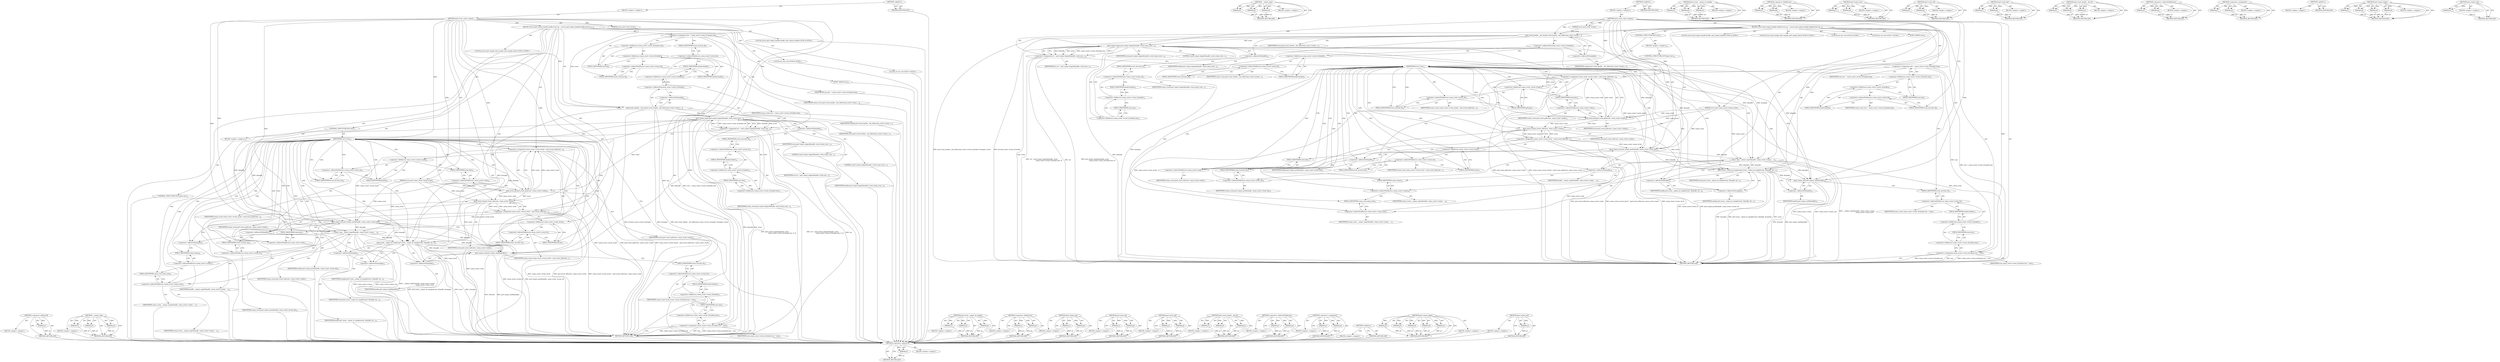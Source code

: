 digraph "perf_output_end" {
vulnerable_156 [label=<(METHOD,&lt;operator&gt;.addressOf)>];
vulnerable_157 [label=<(PARAM,p1)>];
vulnerable_158 [label=<(BLOCK,&lt;empty&gt;,&lt;empty&gt;)>];
vulnerable_159 [label=<(METHOD_RETURN,ANY)>];
vulnerable_183 [label=<(METHOD,__output_copy)>];
vulnerable_184 [label=<(PARAM,p1)>];
vulnerable_185 [label=<(PARAM,p2)>];
vulnerable_186 [label=<(PARAM,p3)>];
vulnerable_187 [label=<(BLOCK,&lt;empty&gt;,&lt;empty&gt;)>];
vulnerable_188 [label=<(METHOD_RETURN,ANY)>];
vulnerable_6 [label=<(METHOD,&lt;global&gt;)<SUB>1</SUB>>];
vulnerable_7 [label=<(BLOCK,&lt;empty&gt;,&lt;empty&gt;)<SUB>1</SUB>>];
vulnerable_8 [label=<(METHOD,perf_event_comm_output)<SUB>1</SUB>>];
vulnerable_9 [label=<(PARAM,struct perf_event *event)<SUB>1</SUB>>];
vulnerable_10 [label=<(PARAM,struct perf_comm_event *comm_event)<SUB>2</SUB>>];
vulnerable_11 [label=<(BLOCK,{
	struct perf_output_handle handle;
	struct pe...,{
	struct perf_output_handle handle;
	struct pe...)<SUB>3</SUB>>];
vulnerable_12 [label="<(LOCAL,struct perf_output_handle handle: perf_output_handle)<SUB>4</SUB>>"];
vulnerable_13 [label="<(LOCAL,struct perf_sample_data sample: perf_sample_data)<SUB>5</SUB>>"];
vulnerable_14 [label="<(LOCAL,int size: int)<SUB>6</SUB>>"];
vulnerable_15 [label=<(&lt;operator&gt;.assignment,size = comm_event-&gt;event_id.header.size)<SUB>6</SUB>>];
vulnerable_16 [label=<(IDENTIFIER,size,size = comm_event-&gt;event_id.header.size)<SUB>6</SUB>>];
vulnerable_17 [label=<(&lt;operator&gt;.fieldAccess,comm_event-&gt;event_id.header.size)<SUB>6</SUB>>];
vulnerable_18 [label=<(&lt;operator&gt;.fieldAccess,comm_event-&gt;event_id.header)<SUB>6</SUB>>];
vulnerable_19 [label=<(&lt;operator&gt;.indirectFieldAccess,comm_event-&gt;event_id)<SUB>6</SUB>>];
vulnerable_20 [label=<(IDENTIFIER,comm_event,size = comm_event-&gt;event_id.header.size)<SUB>6</SUB>>];
vulnerable_21 [label=<(FIELD_IDENTIFIER,event_id,event_id)<SUB>6</SUB>>];
vulnerable_22 [label=<(FIELD_IDENTIFIER,header,header)<SUB>6</SUB>>];
vulnerable_23 [label=<(FIELD_IDENTIFIER,size,size)<SUB>6</SUB>>];
vulnerable_24 [label="<(LOCAL,int ret: int)<SUB>7</SUB>>"];
vulnerable_25 [label=<(perf_event_header__init_id,perf_event_header__init_id(&amp;comm_event-&gt;event_i...)<SUB>9</SUB>>];
vulnerable_26 [label=<(&lt;operator&gt;.addressOf,&amp;comm_event-&gt;event_id.header)<SUB>9</SUB>>];
vulnerable_27 [label=<(&lt;operator&gt;.fieldAccess,comm_event-&gt;event_id.header)<SUB>9</SUB>>];
vulnerable_28 [label=<(&lt;operator&gt;.indirectFieldAccess,comm_event-&gt;event_id)<SUB>9</SUB>>];
vulnerable_29 [label=<(IDENTIFIER,comm_event,perf_event_header__init_id(&amp;comm_event-&gt;event_i...)<SUB>9</SUB>>];
vulnerable_30 [label=<(FIELD_IDENTIFIER,event_id,event_id)<SUB>9</SUB>>];
vulnerable_31 [label=<(FIELD_IDENTIFIER,header,header)<SUB>9</SUB>>];
vulnerable_32 [label=<(&lt;operator&gt;.addressOf,&amp;sample)<SUB>9</SUB>>];
vulnerable_33 [label=<(IDENTIFIER,sample,perf_event_header__init_id(&amp;comm_event-&gt;event_i...)<SUB>9</SUB>>];
vulnerable_34 [label=<(IDENTIFIER,event,perf_event_header__init_id(&amp;comm_event-&gt;event_i...)<SUB>9</SUB>>];
vulnerable_35 [label=<(&lt;operator&gt;.assignment,ret = perf_output_begin(&amp;handle, event,
				com...)<SUB>10</SUB>>];
vulnerable_36 [label=<(IDENTIFIER,ret,ret = perf_output_begin(&amp;handle, event,
				com...)<SUB>10</SUB>>];
vulnerable_37 [label=<(perf_output_begin,perf_output_begin(&amp;handle, event,
				comm_even...)<SUB>10</SUB>>];
vulnerable_38 [label=<(&lt;operator&gt;.addressOf,&amp;handle)<SUB>10</SUB>>];
vulnerable_39 [label=<(IDENTIFIER,handle,perf_output_begin(&amp;handle, event,
				comm_even...)<SUB>10</SUB>>];
vulnerable_40 [label=<(IDENTIFIER,event,perf_output_begin(&amp;handle, event,
				comm_even...)<SUB>10</SUB>>];
vulnerable_41 [label=<(&lt;operator&gt;.fieldAccess,comm_event-&gt;event_id.header.size)<SUB>11</SUB>>];
vulnerable_42 [label=<(&lt;operator&gt;.fieldAccess,comm_event-&gt;event_id.header)<SUB>11</SUB>>];
vulnerable_43 [label=<(&lt;operator&gt;.indirectFieldAccess,comm_event-&gt;event_id)<SUB>11</SUB>>];
vulnerable_44 [label=<(IDENTIFIER,comm_event,perf_output_begin(&amp;handle, event,
				comm_even...)<SUB>11</SUB>>];
vulnerable_45 [label=<(FIELD_IDENTIFIER,event_id,event_id)<SUB>11</SUB>>];
vulnerable_46 [label=<(FIELD_IDENTIFIER,header,header)<SUB>11</SUB>>];
vulnerable_47 [label=<(FIELD_IDENTIFIER,size,size)<SUB>11</SUB>>];
vulnerable_48 [label=<(LITERAL,0,perf_output_begin(&amp;handle, event,
				comm_even...)<SUB>11</SUB>>];
vulnerable_49 [label=<(LITERAL,0,perf_output_begin(&amp;handle, event,
				comm_even...)<SUB>11</SUB>>];
vulnerable_50 [label=<(CONTROL_STRUCTURE,IF,if (ret))<SUB>13</SUB>>];
vulnerable_51 [label=<(IDENTIFIER,ret,if (ret))<SUB>13</SUB>>];
vulnerable_52 [label=<(BLOCK,&lt;empty&gt;,&lt;empty&gt;)<SUB>14</SUB>>];
vulnerable_53 [label=<(CONTROL_STRUCTURE,GOTO,goto out;)<SUB>14</SUB>>];
vulnerable_54 [label=<(&lt;operator&gt;.assignment,comm_event-&gt;event_id.pid = perf_event_pid(event...)<SUB>16</SUB>>];
vulnerable_55 [label=<(&lt;operator&gt;.fieldAccess,comm_event-&gt;event_id.pid)<SUB>16</SUB>>];
vulnerable_56 [label=<(&lt;operator&gt;.indirectFieldAccess,comm_event-&gt;event_id)<SUB>16</SUB>>];
vulnerable_57 [label=<(IDENTIFIER,comm_event,comm_event-&gt;event_id.pid = perf_event_pid(event...)<SUB>16</SUB>>];
vulnerable_58 [label=<(FIELD_IDENTIFIER,event_id,event_id)<SUB>16</SUB>>];
vulnerable_59 [label=<(FIELD_IDENTIFIER,pid,pid)<SUB>16</SUB>>];
vulnerable_60 [label=<(perf_event_pid,perf_event_pid(event, comm_event-&gt;task))<SUB>16</SUB>>];
vulnerable_61 [label=<(IDENTIFIER,event,perf_event_pid(event, comm_event-&gt;task))<SUB>16</SUB>>];
vulnerable_62 [label=<(&lt;operator&gt;.indirectFieldAccess,comm_event-&gt;task)<SUB>16</SUB>>];
vulnerable_63 [label=<(IDENTIFIER,comm_event,perf_event_pid(event, comm_event-&gt;task))<SUB>16</SUB>>];
vulnerable_64 [label=<(FIELD_IDENTIFIER,task,task)<SUB>16</SUB>>];
vulnerable_65 [label=<(&lt;operator&gt;.assignment,comm_event-&gt;event_id.tid = perf_event_tid(event...)<SUB>17</SUB>>];
vulnerable_66 [label=<(&lt;operator&gt;.fieldAccess,comm_event-&gt;event_id.tid)<SUB>17</SUB>>];
vulnerable_67 [label=<(&lt;operator&gt;.indirectFieldAccess,comm_event-&gt;event_id)<SUB>17</SUB>>];
vulnerable_68 [label=<(IDENTIFIER,comm_event,comm_event-&gt;event_id.tid = perf_event_tid(event...)<SUB>17</SUB>>];
vulnerable_69 [label=<(FIELD_IDENTIFIER,event_id,event_id)<SUB>17</SUB>>];
vulnerable_70 [label=<(FIELD_IDENTIFIER,tid,tid)<SUB>17</SUB>>];
vulnerable_71 [label=<(perf_event_tid,perf_event_tid(event, comm_event-&gt;task))<SUB>17</SUB>>];
vulnerable_72 [label=<(IDENTIFIER,event,perf_event_tid(event, comm_event-&gt;task))<SUB>17</SUB>>];
vulnerable_73 [label=<(&lt;operator&gt;.indirectFieldAccess,comm_event-&gt;task)<SUB>17</SUB>>];
vulnerable_74 [label=<(IDENTIFIER,comm_event,perf_event_tid(event, comm_event-&gt;task))<SUB>17</SUB>>];
vulnerable_75 [label=<(FIELD_IDENTIFIER,task,task)<SUB>17</SUB>>];
vulnerable_76 [label=<(perf_output_put,perf_output_put(&amp;handle, comm_event-&gt;event_id))<SUB>19</SUB>>];
vulnerable_77 [label=<(&lt;operator&gt;.addressOf,&amp;handle)<SUB>19</SUB>>];
vulnerable_78 [label=<(IDENTIFIER,handle,perf_output_put(&amp;handle, comm_event-&gt;event_id))<SUB>19</SUB>>];
vulnerable_79 [label=<(&lt;operator&gt;.indirectFieldAccess,comm_event-&gt;event_id)<SUB>19</SUB>>];
vulnerable_80 [label=<(IDENTIFIER,comm_event,perf_output_put(&amp;handle, comm_event-&gt;event_id))<SUB>19</SUB>>];
vulnerable_81 [label=<(FIELD_IDENTIFIER,event_id,event_id)<SUB>19</SUB>>];
vulnerable_82 [label=<(__output_copy,__output_copy(&amp;handle, comm_event-&gt;comm,
				  ...)<SUB>20</SUB>>];
vulnerable_83 [label=<(&lt;operator&gt;.addressOf,&amp;handle)<SUB>20</SUB>>];
vulnerable_84 [label=<(IDENTIFIER,handle,__output_copy(&amp;handle, comm_event-&gt;comm,
				  ...)<SUB>20</SUB>>];
vulnerable_85 [label=<(&lt;operator&gt;.indirectFieldAccess,comm_event-&gt;comm)<SUB>20</SUB>>];
vulnerable_86 [label=<(IDENTIFIER,comm_event,__output_copy(&amp;handle, comm_event-&gt;comm,
				  ...)<SUB>20</SUB>>];
vulnerable_87 [label=<(FIELD_IDENTIFIER,comm,comm)<SUB>20</SUB>>];
vulnerable_88 [label=<(&lt;operator&gt;.indirectFieldAccess,comm_event-&gt;comm_size)<SUB>21</SUB>>];
vulnerable_89 [label=<(IDENTIFIER,comm_event,__output_copy(&amp;handle, comm_event-&gt;comm,
				  ...)<SUB>21</SUB>>];
vulnerable_90 [label=<(FIELD_IDENTIFIER,comm_size,comm_size)<SUB>21</SUB>>];
vulnerable_91 [label=<(perf_event__output_id_sample,perf_event__output_id_sample(event, &amp;handle, &amp;s...)<SUB>23</SUB>>];
vulnerable_92 [label=<(IDENTIFIER,event,perf_event__output_id_sample(event, &amp;handle, &amp;s...)<SUB>23</SUB>>];
vulnerable_93 [label=<(&lt;operator&gt;.addressOf,&amp;handle)<SUB>23</SUB>>];
vulnerable_94 [label=<(IDENTIFIER,handle,perf_event__output_id_sample(event, &amp;handle, &amp;s...)<SUB>23</SUB>>];
vulnerable_95 [label=<(&lt;operator&gt;.addressOf,&amp;sample)<SUB>23</SUB>>];
vulnerable_96 [label=<(IDENTIFIER,sample,perf_event__output_id_sample(event, &amp;handle, &amp;s...)<SUB>23</SUB>>];
vulnerable_97 [label=<(perf_output_end,perf_output_end(&amp;handle))<SUB>25</SUB>>];
vulnerable_98 [label=<(&lt;operator&gt;.addressOf,&amp;handle)<SUB>25</SUB>>];
vulnerable_99 [label=<(IDENTIFIER,handle,perf_output_end(&amp;handle))<SUB>25</SUB>>];
vulnerable_100 [label=<(JUMP_TARGET,out)<SUB>26</SUB>>];
vulnerable_101 [label=<(&lt;operator&gt;.assignment,comm_event-&gt;event_id.header.size = size)<SUB>27</SUB>>];
vulnerable_102 [label=<(&lt;operator&gt;.fieldAccess,comm_event-&gt;event_id.header.size)<SUB>27</SUB>>];
vulnerable_103 [label=<(&lt;operator&gt;.fieldAccess,comm_event-&gt;event_id.header)<SUB>27</SUB>>];
vulnerable_104 [label=<(&lt;operator&gt;.indirectFieldAccess,comm_event-&gt;event_id)<SUB>27</SUB>>];
vulnerable_105 [label=<(IDENTIFIER,comm_event,comm_event-&gt;event_id.header.size = size)<SUB>27</SUB>>];
vulnerable_106 [label=<(FIELD_IDENTIFIER,event_id,event_id)<SUB>27</SUB>>];
vulnerable_107 [label=<(FIELD_IDENTIFIER,header,header)<SUB>27</SUB>>];
vulnerable_108 [label=<(FIELD_IDENTIFIER,size,size)<SUB>27</SUB>>];
vulnerable_109 [label=<(IDENTIFIER,size,comm_event-&gt;event_id.header.size = size)<SUB>27</SUB>>];
vulnerable_110 [label=<(METHOD_RETURN,void)<SUB>1</SUB>>];
vulnerable_112 [label=<(METHOD_RETURN,ANY)<SUB>1</SUB>>];
vulnerable_189 [label=<(METHOD,perf_event__output_id_sample)>];
vulnerable_190 [label=<(PARAM,p1)>];
vulnerable_191 [label=<(PARAM,p2)>];
vulnerable_192 [label=<(PARAM,p3)>];
vulnerable_193 [label=<(BLOCK,&lt;empty&gt;,&lt;empty&gt;)>];
vulnerable_194 [label=<(METHOD_RETURN,ANY)>];
vulnerable_140 [label=<(METHOD,&lt;operator&gt;.fieldAccess)>];
vulnerable_141 [label=<(PARAM,p1)>];
vulnerable_142 [label=<(PARAM,p2)>];
vulnerable_143 [label=<(BLOCK,&lt;empty&gt;,&lt;empty&gt;)>];
vulnerable_144 [label=<(METHOD_RETURN,ANY)>];
vulnerable_178 [label=<(METHOD,perf_output_put)>];
vulnerable_179 [label=<(PARAM,p1)>];
vulnerable_180 [label=<(PARAM,p2)>];
vulnerable_181 [label=<(BLOCK,&lt;empty&gt;,&lt;empty&gt;)>];
vulnerable_182 [label=<(METHOD_RETURN,ANY)>];
vulnerable_173 [label=<(METHOD,perf_event_tid)>];
vulnerable_174 [label=<(PARAM,p1)>];
vulnerable_175 [label=<(PARAM,p2)>];
vulnerable_176 [label=<(BLOCK,&lt;empty&gt;,&lt;empty&gt;)>];
vulnerable_177 [label=<(METHOD_RETURN,ANY)>];
vulnerable_168 [label=<(METHOD,perf_event_pid)>];
vulnerable_169 [label=<(PARAM,p1)>];
vulnerable_170 [label=<(PARAM,p2)>];
vulnerable_171 [label=<(BLOCK,&lt;empty&gt;,&lt;empty&gt;)>];
vulnerable_172 [label=<(METHOD_RETURN,ANY)>];
vulnerable_150 [label=<(METHOD,perf_event_header__init_id)>];
vulnerable_151 [label=<(PARAM,p1)>];
vulnerable_152 [label=<(PARAM,p2)>];
vulnerable_153 [label=<(PARAM,p3)>];
vulnerable_154 [label=<(BLOCK,&lt;empty&gt;,&lt;empty&gt;)>];
vulnerable_155 [label=<(METHOD_RETURN,ANY)>];
vulnerable_145 [label=<(METHOD,&lt;operator&gt;.indirectFieldAccess)>];
vulnerable_146 [label=<(PARAM,p1)>];
vulnerable_147 [label=<(PARAM,p2)>];
vulnerable_148 [label=<(BLOCK,&lt;empty&gt;,&lt;empty&gt;)>];
vulnerable_149 [label=<(METHOD_RETURN,ANY)>];
vulnerable_135 [label=<(METHOD,&lt;operator&gt;.assignment)>];
vulnerable_136 [label=<(PARAM,p1)>];
vulnerable_137 [label=<(PARAM,p2)>];
vulnerable_138 [label=<(BLOCK,&lt;empty&gt;,&lt;empty&gt;)>];
vulnerable_139 [label=<(METHOD_RETURN,ANY)>];
vulnerable_129 [label=<(METHOD,&lt;global&gt;)<SUB>1</SUB>>];
vulnerable_130 [label=<(BLOCK,&lt;empty&gt;,&lt;empty&gt;)>];
vulnerable_131 [label=<(METHOD_RETURN,ANY)>];
vulnerable_160 [label=<(METHOD,perf_output_begin)>];
vulnerable_161 [label=<(PARAM,p1)>];
vulnerable_162 [label=<(PARAM,p2)>];
vulnerable_163 [label=<(PARAM,p3)>];
vulnerable_164 [label=<(PARAM,p4)>];
vulnerable_165 [label=<(PARAM,p5)>];
vulnerable_166 [label=<(BLOCK,&lt;empty&gt;,&lt;empty&gt;)>];
vulnerable_167 [label=<(METHOD_RETURN,ANY)>];
vulnerable_195 [label=<(METHOD,perf_output_end)>];
vulnerable_196 [label=<(PARAM,p1)>];
vulnerable_197 [label=<(BLOCK,&lt;empty&gt;,&lt;empty&gt;)>];
vulnerable_198 [label=<(METHOD_RETURN,ANY)>];
fixed_155 [label=<(METHOD,&lt;operator&gt;.addressOf)>];
fixed_156 [label=<(PARAM,p1)>];
fixed_157 [label=<(BLOCK,&lt;empty&gt;,&lt;empty&gt;)>];
fixed_158 [label=<(METHOD_RETURN,ANY)>];
fixed_181 [label=<(METHOD,__output_copy)>];
fixed_182 [label=<(PARAM,p1)>];
fixed_183 [label=<(PARAM,p2)>];
fixed_184 [label=<(PARAM,p3)>];
fixed_185 [label=<(BLOCK,&lt;empty&gt;,&lt;empty&gt;)>];
fixed_186 [label=<(METHOD_RETURN,ANY)>];
fixed_6 [label=<(METHOD,&lt;global&gt;)<SUB>1</SUB>>];
fixed_7 [label=<(BLOCK,&lt;empty&gt;,&lt;empty&gt;)<SUB>1</SUB>>];
fixed_8 [label=<(METHOD,perf_event_comm_output)<SUB>1</SUB>>];
fixed_9 [label=<(PARAM,struct perf_event *event)<SUB>1</SUB>>];
fixed_10 [label=<(PARAM,struct perf_comm_event *comm_event)<SUB>2</SUB>>];
fixed_11 [label=<(BLOCK,{
	struct perf_output_handle handle;
	struct pe...,{
	struct perf_output_handle handle;
	struct pe...)<SUB>3</SUB>>];
fixed_12 [label="<(LOCAL,struct perf_output_handle handle: perf_output_handle)<SUB>4</SUB>>"];
fixed_13 [label="<(LOCAL,struct perf_sample_data sample: perf_sample_data)<SUB>5</SUB>>"];
fixed_14 [label="<(LOCAL,int size: int)<SUB>6</SUB>>"];
fixed_15 [label=<(&lt;operator&gt;.assignment,size = comm_event-&gt;event_id.header.size)<SUB>6</SUB>>];
fixed_16 [label=<(IDENTIFIER,size,size = comm_event-&gt;event_id.header.size)<SUB>6</SUB>>];
fixed_17 [label=<(&lt;operator&gt;.fieldAccess,comm_event-&gt;event_id.header.size)<SUB>6</SUB>>];
fixed_18 [label=<(&lt;operator&gt;.fieldAccess,comm_event-&gt;event_id.header)<SUB>6</SUB>>];
fixed_19 [label=<(&lt;operator&gt;.indirectFieldAccess,comm_event-&gt;event_id)<SUB>6</SUB>>];
fixed_20 [label=<(IDENTIFIER,comm_event,size = comm_event-&gt;event_id.header.size)<SUB>6</SUB>>];
fixed_21 [label=<(FIELD_IDENTIFIER,event_id,event_id)<SUB>6</SUB>>];
fixed_22 [label=<(FIELD_IDENTIFIER,header,header)<SUB>6</SUB>>];
fixed_23 [label=<(FIELD_IDENTIFIER,size,size)<SUB>6</SUB>>];
fixed_24 [label="<(LOCAL,int ret: int)<SUB>7</SUB>>"];
fixed_25 [label=<(perf_event_header__init_id,perf_event_header__init_id(&amp;comm_event-&gt;event_i...)<SUB>9</SUB>>];
fixed_26 [label=<(&lt;operator&gt;.addressOf,&amp;comm_event-&gt;event_id.header)<SUB>9</SUB>>];
fixed_27 [label=<(&lt;operator&gt;.fieldAccess,comm_event-&gt;event_id.header)<SUB>9</SUB>>];
fixed_28 [label=<(&lt;operator&gt;.indirectFieldAccess,comm_event-&gt;event_id)<SUB>9</SUB>>];
fixed_29 [label=<(IDENTIFIER,comm_event,perf_event_header__init_id(&amp;comm_event-&gt;event_i...)<SUB>9</SUB>>];
fixed_30 [label=<(FIELD_IDENTIFIER,event_id,event_id)<SUB>9</SUB>>];
fixed_31 [label=<(FIELD_IDENTIFIER,header,header)<SUB>9</SUB>>];
fixed_32 [label=<(&lt;operator&gt;.addressOf,&amp;sample)<SUB>9</SUB>>];
fixed_33 [label=<(IDENTIFIER,sample,perf_event_header__init_id(&amp;comm_event-&gt;event_i...)<SUB>9</SUB>>];
fixed_34 [label=<(IDENTIFIER,event,perf_event_header__init_id(&amp;comm_event-&gt;event_i...)<SUB>9</SUB>>];
fixed_35 [label=<(&lt;operator&gt;.assignment,ret = perf_output_begin(&amp;handle, event,
				com...)<SUB>10</SUB>>];
fixed_36 [label=<(IDENTIFIER,ret,ret = perf_output_begin(&amp;handle, event,
				com...)<SUB>10</SUB>>];
fixed_37 [label=<(perf_output_begin,perf_output_begin(&amp;handle, event,
				comm_even...)<SUB>10</SUB>>];
fixed_38 [label=<(&lt;operator&gt;.addressOf,&amp;handle)<SUB>10</SUB>>];
fixed_39 [label=<(IDENTIFIER,handle,perf_output_begin(&amp;handle, event,
				comm_even...)<SUB>10</SUB>>];
fixed_40 [label=<(IDENTIFIER,event,perf_output_begin(&amp;handle, event,
				comm_even...)<SUB>10</SUB>>];
fixed_41 [label=<(&lt;operator&gt;.fieldAccess,comm_event-&gt;event_id.header.size)<SUB>11</SUB>>];
fixed_42 [label=<(&lt;operator&gt;.fieldAccess,comm_event-&gt;event_id.header)<SUB>11</SUB>>];
fixed_43 [label=<(&lt;operator&gt;.indirectFieldAccess,comm_event-&gt;event_id)<SUB>11</SUB>>];
fixed_44 [label=<(IDENTIFIER,comm_event,perf_output_begin(&amp;handle, event,
				comm_even...)<SUB>11</SUB>>];
fixed_45 [label=<(FIELD_IDENTIFIER,event_id,event_id)<SUB>11</SUB>>];
fixed_46 [label=<(FIELD_IDENTIFIER,header,header)<SUB>11</SUB>>];
fixed_47 [label=<(FIELD_IDENTIFIER,size,size)<SUB>11</SUB>>];
fixed_48 [label=<(LITERAL,0,perf_output_begin(&amp;handle, event,
				comm_even...)<SUB>11</SUB>>];
fixed_49 [label=<(CONTROL_STRUCTURE,IF,if (ret))<SUB>13</SUB>>];
fixed_50 [label=<(IDENTIFIER,ret,if (ret))<SUB>13</SUB>>];
fixed_51 [label=<(BLOCK,&lt;empty&gt;,&lt;empty&gt;)<SUB>14</SUB>>];
fixed_52 [label=<(CONTROL_STRUCTURE,GOTO,goto out;)<SUB>14</SUB>>];
fixed_53 [label=<(&lt;operator&gt;.assignment,comm_event-&gt;event_id.pid = perf_event_pid(event...)<SUB>16</SUB>>];
fixed_54 [label=<(&lt;operator&gt;.fieldAccess,comm_event-&gt;event_id.pid)<SUB>16</SUB>>];
fixed_55 [label=<(&lt;operator&gt;.indirectFieldAccess,comm_event-&gt;event_id)<SUB>16</SUB>>];
fixed_56 [label=<(IDENTIFIER,comm_event,comm_event-&gt;event_id.pid = perf_event_pid(event...)<SUB>16</SUB>>];
fixed_57 [label=<(FIELD_IDENTIFIER,event_id,event_id)<SUB>16</SUB>>];
fixed_58 [label=<(FIELD_IDENTIFIER,pid,pid)<SUB>16</SUB>>];
fixed_59 [label=<(perf_event_pid,perf_event_pid(event, comm_event-&gt;task))<SUB>16</SUB>>];
fixed_60 [label=<(IDENTIFIER,event,perf_event_pid(event, comm_event-&gt;task))<SUB>16</SUB>>];
fixed_61 [label=<(&lt;operator&gt;.indirectFieldAccess,comm_event-&gt;task)<SUB>16</SUB>>];
fixed_62 [label=<(IDENTIFIER,comm_event,perf_event_pid(event, comm_event-&gt;task))<SUB>16</SUB>>];
fixed_63 [label=<(FIELD_IDENTIFIER,task,task)<SUB>16</SUB>>];
fixed_64 [label=<(&lt;operator&gt;.assignment,comm_event-&gt;event_id.tid = perf_event_tid(event...)<SUB>17</SUB>>];
fixed_65 [label=<(&lt;operator&gt;.fieldAccess,comm_event-&gt;event_id.tid)<SUB>17</SUB>>];
fixed_66 [label=<(&lt;operator&gt;.indirectFieldAccess,comm_event-&gt;event_id)<SUB>17</SUB>>];
fixed_67 [label=<(IDENTIFIER,comm_event,comm_event-&gt;event_id.tid = perf_event_tid(event...)<SUB>17</SUB>>];
fixed_68 [label=<(FIELD_IDENTIFIER,event_id,event_id)<SUB>17</SUB>>];
fixed_69 [label=<(FIELD_IDENTIFIER,tid,tid)<SUB>17</SUB>>];
fixed_70 [label=<(perf_event_tid,perf_event_tid(event, comm_event-&gt;task))<SUB>17</SUB>>];
fixed_71 [label=<(IDENTIFIER,event,perf_event_tid(event, comm_event-&gt;task))<SUB>17</SUB>>];
fixed_72 [label=<(&lt;operator&gt;.indirectFieldAccess,comm_event-&gt;task)<SUB>17</SUB>>];
fixed_73 [label=<(IDENTIFIER,comm_event,perf_event_tid(event, comm_event-&gt;task))<SUB>17</SUB>>];
fixed_74 [label=<(FIELD_IDENTIFIER,task,task)<SUB>17</SUB>>];
fixed_75 [label=<(perf_output_put,perf_output_put(&amp;handle, comm_event-&gt;event_id))<SUB>19</SUB>>];
fixed_76 [label=<(&lt;operator&gt;.addressOf,&amp;handle)<SUB>19</SUB>>];
fixed_77 [label=<(IDENTIFIER,handle,perf_output_put(&amp;handle, comm_event-&gt;event_id))<SUB>19</SUB>>];
fixed_78 [label=<(&lt;operator&gt;.indirectFieldAccess,comm_event-&gt;event_id)<SUB>19</SUB>>];
fixed_79 [label=<(IDENTIFIER,comm_event,perf_output_put(&amp;handle, comm_event-&gt;event_id))<SUB>19</SUB>>];
fixed_80 [label=<(FIELD_IDENTIFIER,event_id,event_id)<SUB>19</SUB>>];
fixed_81 [label=<(__output_copy,__output_copy(&amp;handle, comm_event-&gt;comm,
				  ...)<SUB>20</SUB>>];
fixed_82 [label=<(&lt;operator&gt;.addressOf,&amp;handle)<SUB>20</SUB>>];
fixed_83 [label=<(IDENTIFIER,handle,__output_copy(&amp;handle, comm_event-&gt;comm,
				  ...)<SUB>20</SUB>>];
fixed_84 [label=<(&lt;operator&gt;.indirectFieldAccess,comm_event-&gt;comm)<SUB>20</SUB>>];
fixed_85 [label=<(IDENTIFIER,comm_event,__output_copy(&amp;handle, comm_event-&gt;comm,
				  ...)<SUB>20</SUB>>];
fixed_86 [label=<(FIELD_IDENTIFIER,comm,comm)<SUB>20</SUB>>];
fixed_87 [label=<(&lt;operator&gt;.indirectFieldAccess,comm_event-&gt;comm_size)<SUB>21</SUB>>];
fixed_88 [label=<(IDENTIFIER,comm_event,__output_copy(&amp;handle, comm_event-&gt;comm,
				  ...)<SUB>21</SUB>>];
fixed_89 [label=<(FIELD_IDENTIFIER,comm_size,comm_size)<SUB>21</SUB>>];
fixed_90 [label=<(perf_event__output_id_sample,perf_event__output_id_sample(event, &amp;handle, &amp;s...)<SUB>23</SUB>>];
fixed_91 [label=<(IDENTIFIER,event,perf_event__output_id_sample(event, &amp;handle, &amp;s...)<SUB>23</SUB>>];
fixed_92 [label=<(&lt;operator&gt;.addressOf,&amp;handle)<SUB>23</SUB>>];
fixed_93 [label=<(IDENTIFIER,handle,perf_event__output_id_sample(event, &amp;handle, &amp;s...)<SUB>23</SUB>>];
fixed_94 [label=<(&lt;operator&gt;.addressOf,&amp;sample)<SUB>23</SUB>>];
fixed_95 [label=<(IDENTIFIER,sample,perf_event__output_id_sample(event, &amp;handle, &amp;s...)<SUB>23</SUB>>];
fixed_96 [label=<(perf_output_end,perf_output_end(&amp;handle))<SUB>25</SUB>>];
fixed_97 [label=<(&lt;operator&gt;.addressOf,&amp;handle)<SUB>25</SUB>>];
fixed_98 [label=<(IDENTIFIER,handle,perf_output_end(&amp;handle))<SUB>25</SUB>>];
fixed_99 [label=<(JUMP_TARGET,out)<SUB>26</SUB>>];
fixed_100 [label=<(&lt;operator&gt;.assignment,comm_event-&gt;event_id.header.size = size)<SUB>27</SUB>>];
fixed_101 [label=<(&lt;operator&gt;.fieldAccess,comm_event-&gt;event_id.header.size)<SUB>27</SUB>>];
fixed_102 [label=<(&lt;operator&gt;.fieldAccess,comm_event-&gt;event_id.header)<SUB>27</SUB>>];
fixed_103 [label=<(&lt;operator&gt;.indirectFieldAccess,comm_event-&gt;event_id)<SUB>27</SUB>>];
fixed_104 [label=<(IDENTIFIER,comm_event,comm_event-&gt;event_id.header.size = size)<SUB>27</SUB>>];
fixed_105 [label=<(FIELD_IDENTIFIER,event_id,event_id)<SUB>27</SUB>>];
fixed_106 [label=<(FIELD_IDENTIFIER,header,header)<SUB>27</SUB>>];
fixed_107 [label=<(FIELD_IDENTIFIER,size,size)<SUB>27</SUB>>];
fixed_108 [label=<(IDENTIFIER,size,comm_event-&gt;event_id.header.size = size)<SUB>27</SUB>>];
fixed_109 [label=<(METHOD_RETURN,void)<SUB>1</SUB>>];
fixed_111 [label=<(METHOD_RETURN,ANY)<SUB>1</SUB>>];
fixed_187 [label=<(METHOD,perf_event__output_id_sample)>];
fixed_188 [label=<(PARAM,p1)>];
fixed_189 [label=<(PARAM,p2)>];
fixed_190 [label=<(PARAM,p3)>];
fixed_191 [label=<(BLOCK,&lt;empty&gt;,&lt;empty&gt;)>];
fixed_192 [label=<(METHOD_RETURN,ANY)>];
fixed_139 [label=<(METHOD,&lt;operator&gt;.fieldAccess)>];
fixed_140 [label=<(PARAM,p1)>];
fixed_141 [label=<(PARAM,p2)>];
fixed_142 [label=<(BLOCK,&lt;empty&gt;,&lt;empty&gt;)>];
fixed_143 [label=<(METHOD_RETURN,ANY)>];
fixed_176 [label=<(METHOD,perf_output_put)>];
fixed_177 [label=<(PARAM,p1)>];
fixed_178 [label=<(PARAM,p2)>];
fixed_179 [label=<(BLOCK,&lt;empty&gt;,&lt;empty&gt;)>];
fixed_180 [label=<(METHOD_RETURN,ANY)>];
fixed_171 [label=<(METHOD,perf_event_tid)>];
fixed_172 [label=<(PARAM,p1)>];
fixed_173 [label=<(PARAM,p2)>];
fixed_174 [label=<(BLOCK,&lt;empty&gt;,&lt;empty&gt;)>];
fixed_175 [label=<(METHOD_RETURN,ANY)>];
fixed_166 [label=<(METHOD,perf_event_pid)>];
fixed_167 [label=<(PARAM,p1)>];
fixed_168 [label=<(PARAM,p2)>];
fixed_169 [label=<(BLOCK,&lt;empty&gt;,&lt;empty&gt;)>];
fixed_170 [label=<(METHOD_RETURN,ANY)>];
fixed_149 [label=<(METHOD,perf_event_header__init_id)>];
fixed_150 [label=<(PARAM,p1)>];
fixed_151 [label=<(PARAM,p2)>];
fixed_152 [label=<(PARAM,p3)>];
fixed_153 [label=<(BLOCK,&lt;empty&gt;,&lt;empty&gt;)>];
fixed_154 [label=<(METHOD_RETURN,ANY)>];
fixed_144 [label=<(METHOD,&lt;operator&gt;.indirectFieldAccess)>];
fixed_145 [label=<(PARAM,p1)>];
fixed_146 [label=<(PARAM,p2)>];
fixed_147 [label=<(BLOCK,&lt;empty&gt;,&lt;empty&gt;)>];
fixed_148 [label=<(METHOD_RETURN,ANY)>];
fixed_134 [label=<(METHOD,&lt;operator&gt;.assignment)>];
fixed_135 [label=<(PARAM,p1)>];
fixed_136 [label=<(PARAM,p2)>];
fixed_137 [label=<(BLOCK,&lt;empty&gt;,&lt;empty&gt;)>];
fixed_138 [label=<(METHOD_RETURN,ANY)>];
fixed_128 [label=<(METHOD,&lt;global&gt;)<SUB>1</SUB>>];
fixed_129 [label=<(BLOCK,&lt;empty&gt;,&lt;empty&gt;)>];
fixed_130 [label=<(METHOD_RETURN,ANY)>];
fixed_159 [label=<(METHOD,perf_output_begin)>];
fixed_160 [label=<(PARAM,p1)>];
fixed_161 [label=<(PARAM,p2)>];
fixed_162 [label=<(PARAM,p3)>];
fixed_163 [label=<(PARAM,p4)>];
fixed_164 [label=<(BLOCK,&lt;empty&gt;,&lt;empty&gt;)>];
fixed_165 [label=<(METHOD_RETURN,ANY)>];
fixed_193 [label=<(METHOD,perf_output_end)>];
fixed_194 [label=<(PARAM,p1)>];
fixed_195 [label=<(BLOCK,&lt;empty&gt;,&lt;empty&gt;)>];
fixed_196 [label=<(METHOD_RETURN,ANY)>];
vulnerable_156 -> vulnerable_157  [key=0, label="AST: "];
vulnerable_156 -> vulnerable_157  [key=1, label="DDG: "];
vulnerable_156 -> vulnerable_158  [key=0, label="AST: "];
vulnerable_156 -> vulnerable_159  [key=0, label="AST: "];
vulnerable_156 -> vulnerable_159  [key=1, label="CFG: "];
vulnerable_157 -> vulnerable_159  [key=0, label="DDG: p1"];
vulnerable_158 -> fixed_155  [key=0];
vulnerable_159 -> fixed_155  [key=0];
vulnerable_183 -> vulnerable_184  [key=0, label="AST: "];
vulnerable_183 -> vulnerable_184  [key=1, label="DDG: "];
vulnerable_183 -> vulnerable_187  [key=0, label="AST: "];
vulnerable_183 -> vulnerable_185  [key=0, label="AST: "];
vulnerable_183 -> vulnerable_185  [key=1, label="DDG: "];
vulnerable_183 -> vulnerable_188  [key=0, label="AST: "];
vulnerable_183 -> vulnerable_188  [key=1, label="CFG: "];
vulnerable_183 -> vulnerable_186  [key=0, label="AST: "];
vulnerable_183 -> vulnerable_186  [key=1, label="DDG: "];
vulnerable_184 -> vulnerable_188  [key=0, label="DDG: p1"];
vulnerable_185 -> vulnerable_188  [key=0, label="DDG: p2"];
vulnerable_186 -> vulnerable_188  [key=0, label="DDG: p3"];
vulnerable_187 -> fixed_155  [key=0];
vulnerable_188 -> fixed_155  [key=0];
vulnerable_6 -> vulnerable_7  [key=0, label="AST: "];
vulnerable_6 -> vulnerable_112  [key=0, label="AST: "];
vulnerable_6 -> vulnerable_112  [key=1, label="CFG: "];
vulnerable_7 -> vulnerable_8  [key=0, label="AST: "];
vulnerable_8 -> vulnerable_9  [key=0, label="AST: "];
vulnerable_8 -> vulnerable_9  [key=1, label="DDG: "];
vulnerable_8 -> vulnerable_10  [key=0, label="AST: "];
vulnerable_8 -> vulnerable_10  [key=1, label="DDG: "];
vulnerable_8 -> vulnerable_11  [key=0, label="AST: "];
vulnerable_8 -> vulnerable_110  [key=0, label="AST: "];
vulnerable_8 -> vulnerable_21  [key=0, label="CFG: "];
vulnerable_8 -> vulnerable_101  [key=0, label="DDG: "];
vulnerable_8 -> vulnerable_25  [key=0, label="DDG: "];
vulnerable_8 -> vulnerable_51  [key=0, label="DDG: "];
vulnerable_8 -> vulnerable_76  [key=0, label="DDG: "];
vulnerable_8 -> vulnerable_82  [key=0, label="DDG: "];
vulnerable_8 -> vulnerable_91  [key=0, label="DDG: "];
vulnerable_8 -> vulnerable_97  [key=0, label="DDG: "];
vulnerable_8 -> vulnerable_37  [key=0, label="DDG: "];
vulnerable_8 -> vulnerable_60  [key=0, label="DDG: "];
vulnerable_8 -> vulnerable_71  [key=0, label="DDG: "];
vulnerable_9 -> vulnerable_25  [key=0, label="DDG: event"];
vulnerable_10 -> vulnerable_110  [key=0, label="DDG: comm_event"];
vulnerable_10 -> vulnerable_76  [key=0, label="DDG: comm_event"];
vulnerable_10 -> vulnerable_82  [key=0, label="DDG: comm_event"];
vulnerable_10 -> vulnerable_60  [key=0, label="DDG: comm_event"];
vulnerable_10 -> vulnerable_71  [key=0, label="DDG: comm_event"];
vulnerable_11 -> vulnerable_12  [key=0, label="AST: "];
vulnerable_11 -> vulnerable_13  [key=0, label="AST: "];
vulnerable_11 -> vulnerable_14  [key=0, label="AST: "];
vulnerable_11 -> vulnerable_15  [key=0, label="AST: "];
vulnerable_11 -> vulnerable_24  [key=0, label="AST: "];
vulnerable_11 -> vulnerable_25  [key=0, label="AST: "];
vulnerable_11 -> vulnerable_35  [key=0, label="AST: "];
vulnerable_11 -> vulnerable_50  [key=0, label="AST: "];
vulnerable_11 -> vulnerable_54  [key=0, label="AST: "];
vulnerable_11 -> vulnerable_65  [key=0, label="AST: "];
vulnerable_11 -> vulnerable_76  [key=0, label="AST: "];
vulnerable_11 -> vulnerable_82  [key=0, label="AST: "];
vulnerable_11 -> vulnerable_91  [key=0, label="AST: "];
vulnerable_11 -> vulnerable_97  [key=0, label="AST: "];
vulnerable_11 -> vulnerable_100  [key=0, label="AST: "];
vulnerable_11 -> vulnerable_101  [key=0, label="AST: "];
vulnerable_12 -> fixed_155  [key=0];
vulnerable_13 -> fixed_155  [key=0];
vulnerable_14 -> fixed_155  [key=0];
vulnerable_15 -> vulnerable_16  [key=0, label="AST: "];
vulnerable_15 -> vulnerable_17  [key=0, label="AST: "];
vulnerable_15 -> vulnerable_30  [key=0, label="CFG: "];
vulnerable_15 -> vulnerable_110  [key=0, label="DDG: size = comm_event-&gt;event_id.header.size"];
vulnerable_15 -> vulnerable_101  [key=0, label="DDG: size"];
vulnerable_16 -> fixed_155  [key=0];
vulnerable_17 -> vulnerable_18  [key=0, label="AST: "];
vulnerable_17 -> vulnerable_23  [key=0, label="AST: "];
vulnerable_17 -> vulnerable_15  [key=0, label="CFG: "];
vulnerable_18 -> vulnerable_19  [key=0, label="AST: "];
vulnerable_18 -> vulnerable_22  [key=0, label="AST: "];
vulnerable_18 -> vulnerable_23  [key=0, label="CFG: "];
vulnerable_19 -> vulnerable_20  [key=0, label="AST: "];
vulnerable_19 -> vulnerable_21  [key=0, label="AST: "];
vulnerable_19 -> vulnerable_22  [key=0, label="CFG: "];
vulnerable_20 -> fixed_155  [key=0];
vulnerable_21 -> vulnerable_19  [key=0, label="CFG: "];
vulnerable_22 -> vulnerable_18  [key=0, label="CFG: "];
vulnerable_23 -> vulnerable_17  [key=0, label="CFG: "];
vulnerable_24 -> fixed_155  [key=0];
vulnerable_25 -> vulnerable_26  [key=0, label="AST: "];
vulnerable_25 -> vulnerable_32  [key=0, label="AST: "];
vulnerable_25 -> vulnerable_34  [key=0, label="AST: "];
vulnerable_25 -> vulnerable_38  [key=0, label="CFG: "];
vulnerable_25 -> vulnerable_110  [key=0, label="DDG: &amp;comm_event-&gt;event_id.header"];
vulnerable_25 -> vulnerable_110  [key=1, label="DDG: &amp;sample"];
vulnerable_25 -> vulnerable_110  [key=2, label="DDG: perf_event_header__init_id(&amp;comm_event-&gt;event_id.header, &amp;sample, event)"];
vulnerable_25 -> vulnerable_91  [key=0, label="DDG: &amp;sample"];
vulnerable_25 -> vulnerable_37  [key=0, label="DDG: event"];
vulnerable_26 -> vulnerable_27  [key=0, label="AST: "];
vulnerable_26 -> vulnerable_32  [key=0, label="CFG: "];
vulnerable_27 -> vulnerable_28  [key=0, label="AST: "];
vulnerable_27 -> vulnerable_31  [key=0, label="AST: "];
vulnerable_27 -> vulnerable_26  [key=0, label="CFG: "];
vulnerable_28 -> vulnerable_29  [key=0, label="AST: "];
vulnerable_28 -> vulnerable_30  [key=0, label="AST: "];
vulnerable_28 -> vulnerable_31  [key=0, label="CFG: "];
vulnerable_29 -> fixed_155  [key=0];
vulnerable_30 -> vulnerable_28  [key=0, label="CFG: "];
vulnerable_31 -> vulnerable_27  [key=0, label="CFG: "];
vulnerable_32 -> vulnerable_33  [key=0, label="AST: "];
vulnerable_32 -> vulnerable_25  [key=0, label="CFG: "];
vulnerable_33 -> fixed_155  [key=0];
vulnerable_34 -> fixed_155  [key=0];
vulnerable_35 -> vulnerable_36  [key=0, label="AST: "];
vulnerable_35 -> vulnerable_37  [key=0, label="AST: "];
vulnerable_35 -> vulnerable_51  [key=0, label="CFG: "];
vulnerable_35 -> vulnerable_110  [key=0, label="DDG: ret"];
vulnerable_35 -> vulnerable_110  [key=1, label="DDG: perf_output_begin(&amp;handle, event,
				comm_event-&gt;event_id.header.size, 0, 0)"];
vulnerable_35 -> vulnerable_110  [key=2, label="DDG: ret = perf_output_begin(&amp;handle, event,
				comm_event-&gt;event_id.header.size, 0, 0)"];
vulnerable_36 -> fixed_155  [key=0];
vulnerable_37 -> vulnerable_38  [key=0, label="AST: "];
vulnerable_37 -> vulnerable_40  [key=0, label="AST: "];
vulnerable_37 -> vulnerable_41  [key=0, label="AST: "];
vulnerable_37 -> vulnerable_48  [key=0, label="AST: "];
vulnerable_37 -> vulnerable_49  [key=0, label="AST: "];
vulnerable_37 -> vulnerable_35  [key=0, label="CFG: "];
vulnerable_37 -> vulnerable_35  [key=1, label="DDG: &amp;handle"];
vulnerable_37 -> vulnerable_35  [key=2, label="DDG: event"];
vulnerable_37 -> vulnerable_35  [key=3, label="DDG: 0"];
vulnerable_37 -> vulnerable_35  [key=4, label="DDG: comm_event-&gt;event_id.header.size"];
vulnerable_37 -> vulnerable_110  [key=0, label="DDG: &amp;handle"];
vulnerable_37 -> vulnerable_110  [key=1, label="DDG: event"];
vulnerable_37 -> vulnerable_76  [key=0, label="DDG: &amp;handle"];
vulnerable_37 -> vulnerable_82  [key=0, label="DDG: &amp;handle"];
vulnerable_37 -> vulnerable_91  [key=0, label="DDG: &amp;handle"];
vulnerable_37 -> vulnerable_97  [key=0, label="DDG: &amp;handle"];
vulnerable_37 -> vulnerable_60  [key=0, label="DDG: event"];
vulnerable_38 -> vulnerable_39  [key=0, label="AST: "];
vulnerable_38 -> vulnerable_45  [key=0, label="CFG: "];
vulnerable_39 -> fixed_155  [key=0];
vulnerable_40 -> fixed_155  [key=0];
vulnerable_41 -> vulnerable_42  [key=0, label="AST: "];
vulnerable_41 -> vulnerable_47  [key=0, label="AST: "];
vulnerable_41 -> vulnerable_37  [key=0, label="CFG: "];
vulnerable_42 -> vulnerable_43  [key=0, label="AST: "];
vulnerable_42 -> vulnerable_46  [key=0, label="AST: "];
vulnerable_42 -> vulnerable_47  [key=0, label="CFG: "];
vulnerable_43 -> vulnerable_44  [key=0, label="AST: "];
vulnerable_43 -> vulnerable_45  [key=0, label="AST: "];
vulnerable_43 -> vulnerable_46  [key=0, label="CFG: "];
vulnerable_44 -> fixed_155  [key=0];
vulnerable_45 -> vulnerable_43  [key=0, label="CFG: "];
vulnerable_46 -> vulnerable_42  [key=0, label="CFG: "];
vulnerable_47 -> vulnerable_41  [key=0, label="CFG: "];
vulnerable_48 -> fixed_155  [key=0];
vulnerable_49 -> fixed_155  [key=0];
vulnerable_50 -> vulnerable_51  [key=0, label="AST: "];
vulnerable_50 -> vulnerable_52  [key=0, label="AST: "];
vulnerable_51 -> vulnerable_106  [key=0, label="CFG: "];
vulnerable_51 -> vulnerable_58  [key=0, label="CFG: "];
vulnerable_51 -> vulnerable_58  [key=1, label="CDG: "];
vulnerable_51 -> vulnerable_60  [key=0, label="CDG: "];
vulnerable_51 -> vulnerable_73  [key=0, label="CDG: "];
vulnerable_51 -> vulnerable_77  [key=0, label="CDG: "];
vulnerable_51 -> vulnerable_64  [key=0, label="CDG: "];
vulnerable_51 -> vulnerable_83  [key=0, label="CDG: "];
vulnerable_51 -> vulnerable_66  [key=0, label="CDG: "];
vulnerable_51 -> vulnerable_71  [key=0, label="CDG: "];
vulnerable_51 -> vulnerable_98  [key=0, label="CDG: "];
vulnerable_51 -> vulnerable_75  [key=0, label="CDG: "];
vulnerable_51 -> vulnerable_81  [key=0, label="CDG: "];
vulnerable_51 -> vulnerable_85  [key=0, label="CDG: "];
vulnerable_51 -> vulnerable_56  [key=0, label="CDG: "];
vulnerable_51 -> vulnerable_69  [key=0, label="CDG: "];
vulnerable_51 -> vulnerable_67  [key=0, label="CDG: "];
vulnerable_51 -> vulnerable_88  [key=0, label="CDG: "];
vulnerable_51 -> vulnerable_70  [key=0, label="CDG: "];
vulnerable_51 -> vulnerable_95  [key=0, label="CDG: "];
vulnerable_51 -> vulnerable_76  [key=0, label="CDG: "];
vulnerable_51 -> vulnerable_65  [key=0, label="CDG: "];
vulnerable_51 -> vulnerable_59  [key=0, label="CDG: "];
vulnerable_51 -> vulnerable_87  [key=0, label="CDG: "];
vulnerable_51 -> vulnerable_97  [key=0, label="CDG: "];
vulnerable_51 -> vulnerable_91  [key=0, label="CDG: "];
vulnerable_51 -> vulnerable_55  [key=0, label="CDG: "];
vulnerable_51 -> vulnerable_82  [key=0, label="CDG: "];
vulnerable_51 -> vulnerable_93  [key=0, label="CDG: "];
vulnerable_51 -> vulnerable_90  [key=0, label="CDG: "];
vulnerable_51 -> vulnerable_54  [key=0, label="CDG: "];
vulnerable_51 -> vulnerable_62  [key=0, label="CDG: "];
vulnerable_51 -> vulnerable_79  [key=0, label="CDG: "];
vulnerable_52 -> vulnerable_53  [key=0, label="AST: "];
vulnerable_53 -> fixed_155  [key=0];
vulnerable_54 -> vulnerable_55  [key=0, label="AST: "];
vulnerable_54 -> vulnerable_60  [key=0, label="AST: "];
vulnerable_54 -> vulnerable_69  [key=0, label="CFG: "];
vulnerable_54 -> vulnerable_110  [key=0, label="DDG: comm_event-&gt;event_id.pid"];
vulnerable_54 -> vulnerable_110  [key=1, label="DDG: perf_event_pid(event, comm_event-&gt;task)"];
vulnerable_54 -> vulnerable_110  [key=2, label="DDG: comm_event-&gt;event_id.pid = perf_event_pid(event, comm_event-&gt;task)"];
vulnerable_54 -> vulnerable_76  [key=0, label="DDG: comm_event-&gt;event_id.pid"];
vulnerable_55 -> vulnerable_56  [key=0, label="AST: "];
vulnerable_55 -> vulnerable_59  [key=0, label="AST: "];
vulnerable_55 -> vulnerable_64  [key=0, label="CFG: "];
vulnerable_56 -> vulnerable_57  [key=0, label="AST: "];
vulnerable_56 -> vulnerable_58  [key=0, label="AST: "];
vulnerable_56 -> vulnerable_59  [key=0, label="CFG: "];
vulnerable_57 -> fixed_155  [key=0];
vulnerable_58 -> vulnerable_56  [key=0, label="CFG: "];
vulnerable_59 -> vulnerable_55  [key=0, label="CFG: "];
vulnerable_60 -> vulnerable_61  [key=0, label="AST: "];
vulnerable_60 -> vulnerable_62  [key=0, label="AST: "];
vulnerable_60 -> vulnerable_54  [key=0, label="CFG: "];
vulnerable_60 -> vulnerable_54  [key=1, label="DDG: event"];
vulnerable_60 -> vulnerable_54  [key=2, label="DDG: comm_event-&gt;task"];
vulnerable_60 -> vulnerable_71  [key=0, label="DDG: event"];
vulnerable_60 -> vulnerable_71  [key=1, label="DDG: comm_event-&gt;task"];
vulnerable_61 -> fixed_155  [key=0];
vulnerable_62 -> vulnerable_63  [key=0, label="AST: "];
vulnerable_62 -> vulnerable_64  [key=0, label="AST: "];
vulnerable_62 -> vulnerable_60  [key=0, label="CFG: "];
vulnerable_63 -> fixed_155  [key=0];
vulnerable_64 -> vulnerable_62  [key=0, label="CFG: "];
vulnerable_65 -> vulnerable_66  [key=0, label="AST: "];
vulnerable_65 -> vulnerable_71  [key=0, label="AST: "];
vulnerable_65 -> vulnerable_77  [key=0, label="CFG: "];
vulnerable_65 -> vulnerable_110  [key=0, label="DDG: comm_event-&gt;event_id.tid"];
vulnerable_65 -> vulnerable_110  [key=1, label="DDG: perf_event_tid(event, comm_event-&gt;task)"];
vulnerable_65 -> vulnerable_110  [key=2, label="DDG: comm_event-&gt;event_id.tid = perf_event_tid(event, comm_event-&gt;task)"];
vulnerable_65 -> vulnerable_76  [key=0, label="DDG: comm_event-&gt;event_id.tid"];
vulnerable_66 -> vulnerable_67  [key=0, label="AST: "];
vulnerable_66 -> vulnerable_70  [key=0, label="AST: "];
vulnerable_66 -> vulnerable_75  [key=0, label="CFG: "];
vulnerable_67 -> vulnerable_68  [key=0, label="AST: "];
vulnerable_67 -> vulnerable_69  [key=0, label="AST: "];
vulnerable_67 -> vulnerable_70  [key=0, label="CFG: "];
vulnerable_68 -> fixed_155  [key=0];
vulnerable_69 -> vulnerable_67  [key=0, label="CFG: "];
vulnerable_70 -> vulnerable_66  [key=0, label="CFG: "];
vulnerable_71 -> vulnerable_72  [key=0, label="AST: "];
vulnerable_71 -> vulnerable_73  [key=0, label="AST: "];
vulnerable_71 -> vulnerable_65  [key=0, label="CFG: "];
vulnerable_71 -> vulnerable_65  [key=1, label="DDG: event"];
vulnerable_71 -> vulnerable_65  [key=2, label="DDG: comm_event-&gt;task"];
vulnerable_71 -> vulnerable_110  [key=0, label="DDG: comm_event-&gt;task"];
vulnerable_71 -> vulnerable_91  [key=0, label="DDG: event"];
vulnerable_72 -> fixed_155  [key=0];
vulnerable_73 -> vulnerable_74  [key=0, label="AST: "];
vulnerable_73 -> vulnerable_75  [key=0, label="AST: "];
vulnerable_73 -> vulnerable_71  [key=0, label="CFG: "];
vulnerable_74 -> fixed_155  [key=0];
vulnerable_75 -> vulnerable_73  [key=0, label="CFG: "];
vulnerable_76 -> vulnerable_77  [key=0, label="AST: "];
vulnerable_76 -> vulnerable_79  [key=0, label="AST: "];
vulnerable_76 -> vulnerable_83  [key=0, label="CFG: "];
vulnerable_76 -> vulnerable_110  [key=0, label="DDG: comm_event-&gt;event_id"];
vulnerable_76 -> vulnerable_110  [key=1, label="DDG: perf_output_put(&amp;handle, comm_event-&gt;event_id)"];
vulnerable_76 -> vulnerable_82  [key=0, label="DDG: &amp;handle"];
vulnerable_76 -> vulnerable_91  [key=0, label="DDG: &amp;handle"];
vulnerable_76 -> vulnerable_97  [key=0, label="DDG: &amp;handle"];
vulnerable_77 -> vulnerable_78  [key=0, label="AST: "];
vulnerable_77 -> vulnerable_81  [key=0, label="CFG: "];
vulnerable_78 -> fixed_155  [key=0];
vulnerable_79 -> vulnerable_80  [key=0, label="AST: "];
vulnerable_79 -> vulnerable_81  [key=0, label="AST: "];
vulnerable_79 -> vulnerable_76  [key=0, label="CFG: "];
vulnerable_80 -> fixed_155  [key=0];
vulnerable_81 -> vulnerable_79  [key=0, label="CFG: "];
vulnerable_82 -> vulnerable_83  [key=0, label="AST: "];
vulnerable_82 -> vulnerable_85  [key=0, label="AST: "];
vulnerable_82 -> vulnerable_88  [key=0, label="AST: "];
vulnerable_82 -> vulnerable_93  [key=0, label="CFG: "];
vulnerable_82 -> vulnerable_110  [key=0, label="DDG: comm_event-&gt;comm"];
vulnerable_82 -> vulnerable_110  [key=1, label="DDG: comm_event-&gt;comm_size"];
vulnerable_82 -> vulnerable_110  [key=2, label="DDG: __output_copy(&amp;handle, comm_event-&gt;comm,
				   comm_event-&gt;comm_size)"];
vulnerable_82 -> vulnerable_91  [key=0, label="DDG: &amp;handle"];
vulnerable_82 -> vulnerable_97  [key=0, label="DDG: &amp;handle"];
vulnerable_83 -> vulnerable_84  [key=0, label="AST: "];
vulnerable_83 -> vulnerable_87  [key=0, label="CFG: "];
vulnerable_84 -> fixed_155  [key=0];
vulnerable_85 -> vulnerable_86  [key=0, label="AST: "];
vulnerable_85 -> vulnerable_87  [key=0, label="AST: "];
vulnerable_85 -> vulnerable_90  [key=0, label="CFG: "];
vulnerable_86 -> fixed_155  [key=0];
vulnerable_87 -> vulnerable_85  [key=0, label="CFG: "];
vulnerable_88 -> vulnerable_89  [key=0, label="AST: "];
vulnerable_88 -> vulnerable_90  [key=0, label="AST: "];
vulnerable_88 -> vulnerable_82  [key=0, label="CFG: "];
vulnerable_89 -> fixed_155  [key=0];
vulnerable_90 -> vulnerable_88  [key=0, label="CFG: "];
vulnerable_91 -> vulnerable_92  [key=0, label="AST: "];
vulnerable_91 -> vulnerable_93  [key=0, label="AST: "];
vulnerable_91 -> vulnerable_95  [key=0, label="AST: "];
vulnerable_91 -> vulnerable_98  [key=0, label="CFG: "];
vulnerable_91 -> vulnerable_110  [key=0, label="DDG: event"];
vulnerable_91 -> vulnerable_110  [key=1, label="DDG: &amp;sample"];
vulnerable_91 -> vulnerable_110  [key=2, label="DDG: perf_event__output_id_sample(event, &amp;handle, &amp;sample)"];
vulnerable_91 -> vulnerable_97  [key=0, label="DDG: &amp;handle"];
vulnerable_92 -> fixed_155  [key=0];
vulnerable_93 -> vulnerable_94  [key=0, label="AST: "];
vulnerable_93 -> vulnerable_95  [key=0, label="CFG: "];
vulnerable_94 -> fixed_155  [key=0];
vulnerable_95 -> vulnerable_96  [key=0, label="AST: "];
vulnerable_95 -> vulnerable_91  [key=0, label="CFG: "];
vulnerable_96 -> fixed_155  [key=0];
vulnerable_97 -> vulnerable_98  [key=0, label="AST: "];
vulnerable_97 -> vulnerable_106  [key=0, label="CFG: "];
vulnerable_97 -> vulnerable_110  [key=0, label="DDG: &amp;handle"];
vulnerable_97 -> vulnerable_110  [key=1, label="DDG: perf_output_end(&amp;handle)"];
vulnerable_98 -> vulnerable_99  [key=0, label="AST: "];
vulnerable_98 -> vulnerable_97  [key=0, label="CFG: "];
vulnerable_99 -> fixed_155  [key=0];
vulnerable_100 -> fixed_155  [key=0];
vulnerable_101 -> vulnerable_102  [key=0, label="AST: "];
vulnerable_101 -> vulnerable_109  [key=0, label="AST: "];
vulnerable_101 -> vulnerable_110  [key=0, label="CFG: "];
vulnerable_101 -> vulnerable_110  [key=1, label="DDG: comm_event-&gt;event_id.header.size"];
vulnerable_101 -> vulnerable_110  [key=2, label="DDG: size"];
vulnerable_101 -> vulnerable_110  [key=3, label="DDG: comm_event-&gt;event_id.header.size = size"];
vulnerable_102 -> vulnerable_103  [key=0, label="AST: "];
vulnerable_102 -> vulnerable_108  [key=0, label="AST: "];
vulnerable_102 -> vulnerable_101  [key=0, label="CFG: "];
vulnerable_103 -> vulnerable_104  [key=0, label="AST: "];
vulnerable_103 -> vulnerable_107  [key=0, label="AST: "];
vulnerable_103 -> vulnerable_108  [key=0, label="CFG: "];
vulnerable_104 -> vulnerable_105  [key=0, label="AST: "];
vulnerable_104 -> vulnerable_106  [key=0, label="AST: "];
vulnerable_104 -> vulnerable_107  [key=0, label="CFG: "];
vulnerable_105 -> fixed_155  [key=0];
vulnerable_106 -> vulnerable_104  [key=0, label="CFG: "];
vulnerable_107 -> vulnerable_103  [key=0, label="CFG: "];
vulnerable_108 -> vulnerable_102  [key=0, label="CFG: "];
vulnerable_109 -> fixed_155  [key=0];
vulnerable_110 -> fixed_155  [key=0];
vulnerable_112 -> fixed_155  [key=0];
vulnerable_189 -> vulnerable_190  [key=0, label="AST: "];
vulnerable_189 -> vulnerable_190  [key=1, label="DDG: "];
vulnerable_189 -> vulnerable_193  [key=0, label="AST: "];
vulnerable_189 -> vulnerable_191  [key=0, label="AST: "];
vulnerable_189 -> vulnerable_191  [key=1, label="DDG: "];
vulnerable_189 -> vulnerable_194  [key=0, label="AST: "];
vulnerable_189 -> vulnerable_194  [key=1, label="CFG: "];
vulnerable_189 -> vulnerable_192  [key=0, label="AST: "];
vulnerable_189 -> vulnerable_192  [key=1, label="DDG: "];
vulnerable_190 -> vulnerable_194  [key=0, label="DDG: p1"];
vulnerable_191 -> vulnerable_194  [key=0, label="DDG: p2"];
vulnerable_192 -> vulnerable_194  [key=0, label="DDG: p3"];
vulnerable_193 -> fixed_155  [key=0];
vulnerable_194 -> fixed_155  [key=0];
vulnerable_140 -> vulnerable_141  [key=0, label="AST: "];
vulnerable_140 -> vulnerable_141  [key=1, label="DDG: "];
vulnerable_140 -> vulnerable_143  [key=0, label="AST: "];
vulnerable_140 -> vulnerable_142  [key=0, label="AST: "];
vulnerable_140 -> vulnerable_142  [key=1, label="DDG: "];
vulnerable_140 -> vulnerable_144  [key=0, label="AST: "];
vulnerable_140 -> vulnerable_144  [key=1, label="CFG: "];
vulnerable_141 -> vulnerable_144  [key=0, label="DDG: p1"];
vulnerable_142 -> vulnerable_144  [key=0, label="DDG: p2"];
vulnerable_143 -> fixed_155  [key=0];
vulnerable_144 -> fixed_155  [key=0];
vulnerable_178 -> vulnerable_179  [key=0, label="AST: "];
vulnerable_178 -> vulnerable_179  [key=1, label="DDG: "];
vulnerable_178 -> vulnerable_181  [key=0, label="AST: "];
vulnerable_178 -> vulnerable_180  [key=0, label="AST: "];
vulnerable_178 -> vulnerable_180  [key=1, label="DDG: "];
vulnerable_178 -> vulnerable_182  [key=0, label="AST: "];
vulnerable_178 -> vulnerable_182  [key=1, label="CFG: "];
vulnerable_179 -> vulnerable_182  [key=0, label="DDG: p1"];
vulnerable_180 -> vulnerable_182  [key=0, label="DDG: p2"];
vulnerable_181 -> fixed_155  [key=0];
vulnerable_182 -> fixed_155  [key=0];
vulnerable_173 -> vulnerable_174  [key=0, label="AST: "];
vulnerable_173 -> vulnerable_174  [key=1, label="DDG: "];
vulnerable_173 -> vulnerable_176  [key=0, label="AST: "];
vulnerable_173 -> vulnerable_175  [key=0, label="AST: "];
vulnerable_173 -> vulnerable_175  [key=1, label="DDG: "];
vulnerable_173 -> vulnerable_177  [key=0, label="AST: "];
vulnerable_173 -> vulnerable_177  [key=1, label="CFG: "];
vulnerable_174 -> vulnerable_177  [key=0, label="DDG: p1"];
vulnerable_175 -> vulnerable_177  [key=0, label="DDG: p2"];
vulnerable_176 -> fixed_155  [key=0];
vulnerable_177 -> fixed_155  [key=0];
vulnerable_168 -> vulnerable_169  [key=0, label="AST: "];
vulnerable_168 -> vulnerable_169  [key=1, label="DDG: "];
vulnerable_168 -> vulnerable_171  [key=0, label="AST: "];
vulnerable_168 -> vulnerable_170  [key=0, label="AST: "];
vulnerable_168 -> vulnerable_170  [key=1, label="DDG: "];
vulnerable_168 -> vulnerable_172  [key=0, label="AST: "];
vulnerable_168 -> vulnerable_172  [key=1, label="CFG: "];
vulnerable_169 -> vulnerable_172  [key=0, label="DDG: p1"];
vulnerable_170 -> vulnerable_172  [key=0, label="DDG: p2"];
vulnerable_171 -> fixed_155  [key=0];
vulnerable_172 -> fixed_155  [key=0];
vulnerable_150 -> vulnerable_151  [key=0, label="AST: "];
vulnerable_150 -> vulnerable_151  [key=1, label="DDG: "];
vulnerable_150 -> vulnerable_154  [key=0, label="AST: "];
vulnerable_150 -> vulnerable_152  [key=0, label="AST: "];
vulnerable_150 -> vulnerable_152  [key=1, label="DDG: "];
vulnerable_150 -> vulnerable_155  [key=0, label="AST: "];
vulnerable_150 -> vulnerable_155  [key=1, label="CFG: "];
vulnerable_150 -> vulnerable_153  [key=0, label="AST: "];
vulnerable_150 -> vulnerable_153  [key=1, label="DDG: "];
vulnerable_151 -> vulnerable_155  [key=0, label="DDG: p1"];
vulnerable_152 -> vulnerable_155  [key=0, label="DDG: p2"];
vulnerable_153 -> vulnerable_155  [key=0, label="DDG: p3"];
vulnerable_154 -> fixed_155  [key=0];
vulnerable_155 -> fixed_155  [key=0];
vulnerable_145 -> vulnerable_146  [key=0, label="AST: "];
vulnerable_145 -> vulnerable_146  [key=1, label="DDG: "];
vulnerable_145 -> vulnerable_148  [key=0, label="AST: "];
vulnerable_145 -> vulnerable_147  [key=0, label="AST: "];
vulnerable_145 -> vulnerable_147  [key=1, label="DDG: "];
vulnerable_145 -> vulnerable_149  [key=0, label="AST: "];
vulnerable_145 -> vulnerable_149  [key=1, label="CFG: "];
vulnerable_146 -> vulnerable_149  [key=0, label="DDG: p1"];
vulnerable_147 -> vulnerable_149  [key=0, label="DDG: p2"];
vulnerable_148 -> fixed_155  [key=0];
vulnerable_149 -> fixed_155  [key=0];
vulnerable_135 -> vulnerable_136  [key=0, label="AST: "];
vulnerable_135 -> vulnerable_136  [key=1, label="DDG: "];
vulnerable_135 -> vulnerable_138  [key=0, label="AST: "];
vulnerable_135 -> vulnerable_137  [key=0, label="AST: "];
vulnerable_135 -> vulnerable_137  [key=1, label="DDG: "];
vulnerable_135 -> vulnerable_139  [key=0, label="AST: "];
vulnerable_135 -> vulnerable_139  [key=1, label="CFG: "];
vulnerable_136 -> vulnerable_139  [key=0, label="DDG: p1"];
vulnerable_137 -> vulnerable_139  [key=0, label="DDG: p2"];
vulnerable_138 -> fixed_155  [key=0];
vulnerable_139 -> fixed_155  [key=0];
vulnerable_129 -> vulnerable_130  [key=0, label="AST: "];
vulnerable_129 -> vulnerable_131  [key=0, label="AST: "];
vulnerable_129 -> vulnerable_131  [key=1, label="CFG: "];
vulnerable_130 -> fixed_155  [key=0];
vulnerable_131 -> fixed_155  [key=0];
vulnerable_160 -> vulnerable_161  [key=0, label="AST: "];
vulnerable_160 -> vulnerable_161  [key=1, label="DDG: "];
vulnerable_160 -> vulnerable_166  [key=0, label="AST: "];
vulnerable_160 -> vulnerable_162  [key=0, label="AST: "];
vulnerable_160 -> vulnerable_162  [key=1, label="DDG: "];
vulnerable_160 -> vulnerable_167  [key=0, label="AST: "];
vulnerable_160 -> vulnerable_167  [key=1, label="CFG: "];
vulnerable_160 -> vulnerable_163  [key=0, label="AST: "];
vulnerable_160 -> vulnerable_163  [key=1, label="DDG: "];
vulnerable_160 -> vulnerable_164  [key=0, label="AST: "];
vulnerable_160 -> vulnerable_164  [key=1, label="DDG: "];
vulnerable_160 -> vulnerable_165  [key=0, label="AST: "];
vulnerable_160 -> vulnerable_165  [key=1, label="DDG: "];
vulnerable_161 -> vulnerable_167  [key=0, label="DDG: p1"];
vulnerable_162 -> vulnerable_167  [key=0, label="DDG: p2"];
vulnerable_163 -> vulnerable_167  [key=0, label="DDG: p3"];
vulnerable_164 -> vulnerable_167  [key=0, label="DDG: p4"];
vulnerable_165 -> vulnerable_167  [key=0, label="DDG: p5"];
vulnerable_166 -> fixed_155  [key=0];
vulnerable_167 -> fixed_155  [key=0];
vulnerable_195 -> vulnerable_196  [key=0, label="AST: "];
vulnerable_195 -> vulnerable_196  [key=1, label="DDG: "];
vulnerable_195 -> vulnerable_197  [key=0, label="AST: "];
vulnerable_195 -> vulnerable_198  [key=0, label="AST: "];
vulnerable_195 -> vulnerable_198  [key=1, label="CFG: "];
vulnerable_196 -> vulnerable_198  [key=0, label="DDG: p1"];
vulnerable_197 -> fixed_155  [key=0];
vulnerable_198 -> fixed_155  [key=0];
fixed_155 -> fixed_156  [key=0, label="AST: "];
fixed_155 -> fixed_156  [key=1, label="DDG: "];
fixed_155 -> fixed_157  [key=0, label="AST: "];
fixed_155 -> fixed_158  [key=0, label="AST: "];
fixed_155 -> fixed_158  [key=1, label="CFG: "];
fixed_156 -> fixed_158  [key=0, label="DDG: p1"];
fixed_181 -> fixed_182  [key=0, label="AST: "];
fixed_181 -> fixed_182  [key=1, label="DDG: "];
fixed_181 -> fixed_185  [key=0, label="AST: "];
fixed_181 -> fixed_183  [key=0, label="AST: "];
fixed_181 -> fixed_183  [key=1, label="DDG: "];
fixed_181 -> fixed_186  [key=0, label="AST: "];
fixed_181 -> fixed_186  [key=1, label="CFG: "];
fixed_181 -> fixed_184  [key=0, label="AST: "];
fixed_181 -> fixed_184  [key=1, label="DDG: "];
fixed_182 -> fixed_186  [key=0, label="DDG: p1"];
fixed_183 -> fixed_186  [key=0, label="DDG: p2"];
fixed_184 -> fixed_186  [key=0, label="DDG: p3"];
fixed_6 -> fixed_7  [key=0, label="AST: "];
fixed_6 -> fixed_111  [key=0, label="AST: "];
fixed_6 -> fixed_111  [key=1, label="CFG: "];
fixed_7 -> fixed_8  [key=0, label="AST: "];
fixed_8 -> fixed_9  [key=0, label="AST: "];
fixed_8 -> fixed_9  [key=1, label="DDG: "];
fixed_8 -> fixed_10  [key=0, label="AST: "];
fixed_8 -> fixed_10  [key=1, label="DDG: "];
fixed_8 -> fixed_11  [key=0, label="AST: "];
fixed_8 -> fixed_109  [key=0, label="AST: "];
fixed_8 -> fixed_21  [key=0, label="CFG: "];
fixed_8 -> fixed_100  [key=0, label="DDG: "];
fixed_8 -> fixed_25  [key=0, label="DDG: "];
fixed_8 -> fixed_50  [key=0, label="DDG: "];
fixed_8 -> fixed_75  [key=0, label="DDG: "];
fixed_8 -> fixed_81  [key=0, label="DDG: "];
fixed_8 -> fixed_90  [key=0, label="DDG: "];
fixed_8 -> fixed_96  [key=0, label="DDG: "];
fixed_8 -> fixed_37  [key=0, label="DDG: "];
fixed_8 -> fixed_59  [key=0, label="DDG: "];
fixed_8 -> fixed_70  [key=0, label="DDG: "];
fixed_9 -> fixed_25  [key=0, label="DDG: event"];
fixed_10 -> fixed_109  [key=0, label="DDG: comm_event"];
fixed_10 -> fixed_75  [key=0, label="DDG: comm_event"];
fixed_10 -> fixed_81  [key=0, label="DDG: comm_event"];
fixed_10 -> fixed_59  [key=0, label="DDG: comm_event"];
fixed_10 -> fixed_70  [key=0, label="DDG: comm_event"];
fixed_11 -> fixed_12  [key=0, label="AST: "];
fixed_11 -> fixed_13  [key=0, label="AST: "];
fixed_11 -> fixed_14  [key=0, label="AST: "];
fixed_11 -> fixed_15  [key=0, label="AST: "];
fixed_11 -> fixed_24  [key=0, label="AST: "];
fixed_11 -> fixed_25  [key=0, label="AST: "];
fixed_11 -> fixed_35  [key=0, label="AST: "];
fixed_11 -> fixed_49  [key=0, label="AST: "];
fixed_11 -> fixed_53  [key=0, label="AST: "];
fixed_11 -> fixed_64  [key=0, label="AST: "];
fixed_11 -> fixed_75  [key=0, label="AST: "];
fixed_11 -> fixed_81  [key=0, label="AST: "];
fixed_11 -> fixed_90  [key=0, label="AST: "];
fixed_11 -> fixed_96  [key=0, label="AST: "];
fixed_11 -> fixed_99  [key=0, label="AST: "];
fixed_11 -> fixed_100  [key=0, label="AST: "];
fixed_15 -> fixed_16  [key=0, label="AST: "];
fixed_15 -> fixed_17  [key=0, label="AST: "];
fixed_15 -> fixed_30  [key=0, label="CFG: "];
fixed_15 -> fixed_109  [key=0, label="DDG: size = comm_event-&gt;event_id.header.size"];
fixed_15 -> fixed_100  [key=0, label="DDG: size"];
fixed_17 -> fixed_18  [key=0, label="AST: "];
fixed_17 -> fixed_23  [key=0, label="AST: "];
fixed_17 -> fixed_15  [key=0, label="CFG: "];
fixed_18 -> fixed_19  [key=0, label="AST: "];
fixed_18 -> fixed_22  [key=0, label="AST: "];
fixed_18 -> fixed_23  [key=0, label="CFG: "];
fixed_19 -> fixed_20  [key=0, label="AST: "];
fixed_19 -> fixed_21  [key=0, label="AST: "];
fixed_19 -> fixed_22  [key=0, label="CFG: "];
fixed_21 -> fixed_19  [key=0, label="CFG: "];
fixed_22 -> fixed_18  [key=0, label="CFG: "];
fixed_23 -> fixed_17  [key=0, label="CFG: "];
fixed_25 -> fixed_26  [key=0, label="AST: "];
fixed_25 -> fixed_32  [key=0, label="AST: "];
fixed_25 -> fixed_34  [key=0, label="AST: "];
fixed_25 -> fixed_38  [key=0, label="CFG: "];
fixed_25 -> fixed_109  [key=0, label="DDG: &amp;comm_event-&gt;event_id.header"];
fixed_25 -> fixed_109  [key=1, label="DDG: &amp;sample"];
fixed_25 -> fixed_109  [key=2, label="DDG: perf_event_header__init_id(&amp;comm_event-&gt;event_id.header, &amp;sample, event)"];
fixed_25 -> fixed_90  [key=0, label="DDG: &amp;sample"];
fixed_25 -> fixed_37  [key=0, label="DDG: event"];
fixed_26 -> fixed_27  [key=0, label="AST: "];
fixed_26 -> fixed_32  [key=0, label="CFG: "];
fixed_27 -> fixed_28  [key=0, label="AST: "];
fixed_27 -> fixed_31  [key=0, label="AST: "];
fixed_27 -> fixed_26  [key=0, label="CFG: "];
fixed_28 -> fixed_29  [key=0, label="AST: "];
fixed_28 -> fixed_30  [key=0, label="AST: "];
fixed_28 -> fixed_31  [key=0, label="CFG: "];
fixed_30 -> fixed_28  [key=0, label="CFG: "];
fixed_31 -> fixed_27  [key=0, label="CFG: "];
fixed_32 -> fixed_33  [key=0, label="AST: "];
fixed_32 -> fixed_25  [key=0, label="CFG: "];
fixed_35 -> fixed_36  [key=0, label="AST: "];
fixed_35 -> fixed_37  [key=0, label="AST: "];
fixed_35 -> fixed_50  [key=0, label="CFG: "];
fixed_35 -> fixed_109  [key=0, label="DDG: ret"];
fixed_35 -> fixed_109  [key=1, label="DDG: perf_output_begin(&amp;handle, event,
				comm_event-&gt;event_id.header.size, 0)"];
fixed_35 -> fixed_109  [key=2, label="DDG: ret = perf_output_begin(&amp;handle, event,
				comm_event-&gt;event_id.header.size, 0)"];
fixed_37 -> fixed_38  [key=0, label="AST: "];
fixed_37 -> fixed_40  [key=0, label="AST: "];
fixed_37 -> fixed_41  [key=0, label="AST: "];
fixed_37 -> fixed_48  [key=0, label="AST: "];
fixed_37 -> fixed_35  [key=0, label="CFG: "];
fixed_37 -> fixed_35  [key=1, label="DDG: &amp;handle"];
fixed_37 -> fixed_35  [key=2, label="DDG: event"];
fixed_37 -> fixed_35  [key=3, label="DDG: comm_event-&gt;event_id.header.size"];
fixed_37 -> fixed_35  [key=4, label="DDG: 0"];
fixed_37 -> fixed_109  [key=0, label="DDG: &amp;handle"];
fixed_37 -> fixed_109  [key=1, label="DDG: event"];
fixed_37 -> fixed_75  [key=0, label="DDG: &amp;handle"];
fixed_37 -> fixed_81  [key=0, label="DDG: &amp;handle"];
fixed_37 -> fixed_90  [key=0, label="DDG: &amp;handle"];
fixed_37 -> fixed_96  [key=0, label="DDG: &amp;handle"];
fixed_37 -> fixed_59  [key=0, label="DDG: event"];
fixed_38 -> fixed_39  [key=0, label="AST: "];
fixed_38 -> fixed_45  [key=0, label="CFG: "];
fixed_41 -> fixed_42  [key=0, label="AST: "];
fixed_41 -> fixed_47  [key=0, label="AST: "];
fixed_41 -> fixed_37  [key=0, label="CFG: "];
fixed_42 -> fixed_43  [key=0, label="AST: "];
fixed_42 -> fixed_46  [key=0, label="AST: "];
fixed_42 -> fixed_47  [key=0, label="CFG: "];
fixed_43 -> fixed_44  [key=0, label="AST: "];
fixed_43 -> fixed_45  [key=0, label="AST: "];
fixed_43 -> fixed_46  [key=0, label="CFG: "];
fixed_45 -> fixed_43  [key=0, label="CFG: "];
fixed_46 -> fixed_42  [key=0, label="CFG: "];
fixed_47 -> fixed_41  [key=0, label="CFG: "];
fixed_49 -> fixed_50  [key=0, label="AST: "];
fixed_49 -> fixed_51  [key=0, label="AST: "];
fixed_50 -> fixed_105  [key=0, label="CFG: "];
fixed_50 -> fixed_57  [key=0, label="CFG: "];
fixed_50 -> fixed_57  [key=1, label="CDG: "];
fixed_50 -> fixed_80  [key=0, label="CDG: "];
fixed_50 -> fixed_94  [key=0, label="CDG: "];
fixed_50 -> fixed_58  [key=0, label="CDG: "];
fixed_50 -> fixed_68  [key=0, label="CDG: "];
fixed_50 -> fixed_61  [key=0, label="CDG: "];
fixed_50 -> fixed_96  [key=0, label="CDG: "];
fixed_50 -> fixed_64  [key=0, label="CDG: "];
fixed_50 -> fixed_89  [key=0, label="CDG: "];
fixed_50 -> fixed_66  [key=0, label="CDG: "];
fixed_50 -> fixed_75  [key=0, label="CDG: "];
fixed_50 -> fixed_81  [key=0, label="CDG: "];
fixed_50 -> fixed_84  [key=0, label="CDG: "];
fixed_50 -> fixed_53  [key=0, label="CDG: "];
fixed_50 -> fixed_72  [key=0, label="CDG: "];
fixed_50 -> fixed_69  [key=0, label="CDG: "];
fixed_50 -> fixed_70  [key=0, label="CDG: "];
fixed_50 -> fixed_74  [key=0, label="CDG: "];
fixed_50 -> fixed_92  [key=0, label="CDG: "];
fixed_50 -> fixed_63  [key=0, label="CDG: "];
fixed_50 -> fixed_76  [key=0, label="CDG: "];
fixed_50 -> fixed_65  [key=0, label="CDG: "];
fixed_50 -> fixed_59  [key=0, label="CDG: "];
fixed_50 -> fixed_87  [key=0, label="CDG: "];
fixed_50 -> fixed_97  [key=0, label="CDG: "];
fixed_50 -> fixed_55  [key=0, label="CDG: "];
fixed_50 -> fixed_82  [key=0, label="CDG: "];
fixed_50 -> fixed_90  [key=0, label="CDG: "];
fixed_50 -> fixed_78  [key=0, label="CDG: "];
fixed_50 -> fixed_54  [key=0, label="CDG: "];
fixed_50 -> fixed_86  [key=0, label="CDG: "];
fixed_51 -> fixed_52  [key=0, label="AST: "];
fixed_53 -> fixed_54  [key=0, label="AST: "];
fixed_53 -> fixed_59  [key=0, label="AST: "];
fixed_53 -> fixed_68  [key=0, label="CFG: "];
fixed_53 -> fixed_109  [key=0, label="DDG: comm_event-&gt;event_id.pid"];
fixed_53 -> fixed_109  [key=1, label="DDG: perf_event_pid(event, comm_event-&gt;task)"];
fixed_53 -> fixed_109  [key=2, label="DDG: comm_event-&gt;event_id.pid = perf_event_pid(event, comm_event-&gt;task)"];
fixed_53 -> fixed_75  [key=0, label="DDG: comm_event-&gt;event_id.pid"];
fixed_54 -> fixed_55  [key=0, label="AST: "];
fixed_54 -> fixed_58  [key=0, label="AST: "];
fixed_54 -> fixed_63  [key=0, label="CFG: "];
fixed_55 -> fixed_56  [key=0, label="AST: "];
fixed_55 -> fixed_57  [key=0, label="AST: "];
fixed_55 -> fixed_58  [key=0, label="CFG: "];
fixed_57 -> fixed_55  [key=0, label="CFG: "];
fixed_58 -> fixed_54  [key=0, label="CFG: "];
fixed_59 -> fixed_60  [key=0, label="AST: "];
fixed_59 -> fixed_61  [key=0, label="AST: "];
fixed_59 -> fixed_53  [key=0, label="CFG: "];
fixed_59 -> fixed_53  [key=1, label="DDG: event"];
fixed_59 -> fixed_53  [key=2, label="DDG: comm_event-&gt;task"];
fixed_59 -> fixed_70  [key=0, label="DDG: event"];
fixed_59 -> fixed_70  [key=1, label="DDG: comm_event-&gt;task"];
fixed_61 -> fixed_62  [key=0, label="AST: "];
fixed_61 -> fixed_63  [key=0, label="AST: "];
fixed_61 -> fixed_59  [key=0, label="CFG: "];
fixed_63 -> fixed_61  [key=0, label="CFG: "];
fixed_64 -> fixed_65  [key=0, label="AST: "];
fixed_64 -> fixed_70  [key=0, label="AST: "];
fixed_64 -> fixed_76  [key=0, label="CFG: "];
fixed_64 -> fixed_109  [key=0, label="DDG: comm_event-&gt;event_id.tid"];
fixed_64 -> fixed_109  [key=1, label="DDG: perf_event_tid(event, comm_event-&gt;task)"];
fixed_64 -> fixed_109  [key=2, label="DDG: comm_event-&gt;event_id.tid = perf_event_tid(event, comm_event-&gt;task)"];
fixed_64 -> fixed_75  [key=0, label="DDG: comm_event-&gt;event_id.tid"];
fixed_65 -> fixed_66  [key=0, label="AST: "];
fixed_65 -> fixed_69  [key=0, label="AST: "];
fixed_65 -> fixed_74  [key=0, label="CFG: "];
fixed_66 -> fixed_67  [key=0, label="AST: "];
fixed_66 -> fixed_68  [key=0, label="AST: "];
fixed_66 -> fixed_69  [key=0, label="CFG: "];
fixed_68 -> fixed_66  [key=0, label="CFG: "];
fixed_69 -> fixed_65  [key=0, label="CFG: "];
fixed_70 -> fixed_71  [key=0, label="AST: "];
fixed_70 -> fixed_72  [key=0, label="AST: "];
fixed_70 -> fixed_64  [key=0, label="CFG: "];
fixed_70 -> fixed_64  [key=1, label="DDG: event"];
fixed_70 -> fixed_64  [key=2, label="DDG: comm_event-&gt;task"];
fixed_70 -> fixed_109  [key=0, label="DDG: comm_event-&gt;task"];
fixed_70 -> fixed_90  [key=0, label="DDG: event"];
fixed_72 -> fixed_73  [key=0, label="AST: "];
fixed_72 -> fixed_74  [key=0, label="AST: "];
fixed_72 -> fixed_70  [key=0, label="CFG: "];
fixed_74 -> fixed_72  [key=0, label="CFG: "];
fixed_75 -> fixed_76  [key=0, label="AST: "];
fixed_75 -> fixed_78  [key=0, label="AST: "];
fixed_75 -> fixed_82  [key=0, label="CFG: "];
fixed_75 -> fixed_109  [key=0, label="DDG: comm_event-&gt;event_id"];
fixed_75 -> fixed_109  [key=1, label="DDG: perf_output_put(&amp;handle, comm_event-&gt;event_id)"];
fixed_75 -> fixed_81  [key=0, label="DDG: &amp;handle"];
fixed_75 -> fixed_90  [key=0, label="DDG: &amp;handle"];
fixed_75 -> fixed_96  [key=0, label="DDG: &amp;handle"];
fixed_76 -> fixed_77  [key=0, label="AST: "];
fixed_76 -> fixed_80  [key=0, label="CFG: "];
fixed_78 -> fixed_79  [key=0, label="AST: "];
fixed_78 -> fixed_80  [key=0, label="AST: "];
fixed_78 -> fixed_75  [key=0, label="CFG: "];
fixed_80 -> fixed_78  [key=0, label="CFG: "];
fixed_81 -> fixed_82  [key=0, label="AST: "];
fixed_81 -> fixed_84  [key=0, label="AST: "];
fixed_81 -> fixed_87  [key=0, label="AST: "];
fixed_81 -> fixed_92  [key=0, label="CFG: "];
fixed_81 -> fixed_109  [key=0, label="DDG: comm_event-&gt;comm"];
fixed_81 -> fixed_109  [key=1, label="DDG: comm_event-&gt;comm_size"];
fixed_81 -> fixed_109  [key=2, label="DDG: __output_copy(&amp;handle, comm_event-&gt;comm,
				   comm_event-&gt;comm_size)"];
fixed_81 -> fixed_90  [key=0, label="DDG: &amp;handle"];
fixed_81 -> fixed_96  [key=0, label="DDG: &amp;handle"];
fixed_82 -> fixed_83  [key=0, label="AST: "];
fixed_82 -> fixed_86  [key=0, label="CFG: "];
fixed_84 -> fixed_85  [key=0, label="AST: "];
fixed_84 -> fixed_86  [key=0, label="AST: "];
fixed_84 -> fixed_89  [key=0, label="CFG: "];
fixed_86 -> fixed_84  [key=0, label="CFG: "];
fixed_87 -> fixed_88  [key=0, label="AST: "];
fixed_87 -> fixed_89  [key=0, label="AST: "];
fixed_87 -> fixed_81  [key=0, label="CFG: "];
fixed_89 -> fixed_87  [key=0, label="CFG: "];
fixed_90 -> fixed_91  [key=0, label="AST: "];
fixed_90 -> fixed_92  [key=0, label="AST: "];
fixed_90 -> fixed_94  [key=0, label="AST: "];
fixed_90 -> fixed_97  [key=0, label="CFG: "];
fixed_90 -> fixed_109  [key=0, label="DDG: event"];
fixed_90 -> fixed_109  [key=1, label="DDG: &amp;sample"];
fixed_90 -> fixed_109  [key=2, label="DDG: perf_event__output_id_sample(event, &amp;handle, &amp;sample)"];
fixed_90 -> fixed_96  [key=0, label="DDG: &amp;handle"];
fixed_92 -> fixed_93  [key=0, label="AST: "];
fixed_92 -> fixed_94  [key=0, label="CFG: "];
fixed_94 -> fixed_95  [key=0, label="AST: "];
fixed_94 -> fixed_90  [key=0, label="CFG: "];
fixed_96 -> fixed_97  [key=0, label="AST: "];
fixed_96 -> fixed_105  [key=0, label="CFG: "];
fixed_96 -> fixed_109  [key=0, label="DDG: &amp;handle"];
fixed_96 -> fixed_109  [key=1, label="DDG: perf_output_end(&amp;handle)"];
fixed_97 -> fixed_98  [key=0, label="AST: "];
fixed_97 -> fixed_96  [key=0, label="CFG: "];
fixed_100 -> fixed_101  [key=0, label="AST: "];
fixed_100 -> fixed_108  [key=0, label="AST: "];
fixed_100 -> fixed_109  [key=0, label="CFG: "];
fixed_100 -> fixed_109  [key=1, label="DDG: comm_event-&gt;event_id.header.size"];
fixed_100 -> fixed_109  [key=2, label="DDG: size"];
fixed_100 -> fixed_109  [key=3, label="DDG: comm_event-&gt;event_id.header.size = size"];
fixed_101 -> fixed_102  [key=0, label="AST: "];
fixed_101 -> fixed_107  [key=0, label="AST: "];
fixed_101 -> fixed_100  [key=0, label="CFG: "];
fixed_102 -> fixed_103  [key=0, label="AST: "];
fixed_102 -> fixed_106  [key=0, label="AST: "];
fixed_102 -> fixed_107  [key=0, label="CFG: "];
fixed_103 -> fixed_104  [key=0, label="AST: "];
fixed_103 -> fixed_105  [key=0, label="AST: "];
fixed_103 -> fixed_106  [key=0, label="CFG: "];
fixed_105 -> fixed_103  [key=0, label="CFG: "];
fixed_106 -> fixed_102  [key=0, label="CFG: "];
fixed_107 -> fixed_101  [key=0, label="CFG: "];
fixed_187 -> fixed_188  [key=0, label="AST: "];
fixed_187 -> fixed_188  [key=1, label="DDG: "];
fixed_187 -> fixed_191  [key=0, label="AST: "];
fixed_187 -> fixed_189  [key=0, label="AST: "];
fixed_187 -> fixed_189  [key=1, label="DDG: "];
fixed_187 -> fixed_192  [key=0, label="AST: "];
fixed_187 -> fixed_192  [key=1, label="CFG: "];
fixed_187 -> fixed_190  [key=0, label="AST: "];
fixed_187 -> fixed_190  [key=1, label="DDG: "];
fixed_188 -> fixed_192  [key=0, label="DDG: p1"];
fixed_189 -> fixed_192  [key=0, label="DDG: p2"];
fixed_190 -> fixed_192  [key=0, label="DDG: p3"];
fixed_139 -> fixed_140  [key=0, label="AST: "];
fixed_139 -> fixed_140  [key=1, label="DDG: "];
fixed_139 -> fixed_142  [key=0, label="AST: "];
fixed_139 -> fixed_141  [key=0, label="AST: "];
fixed_139 -> fixed_141  [key=1, label="DDG: "];
fixed_139 -> fixed_143  [key=0, label="AST: "];
fixed_139 -> fixed_143  [key=1, label="CFG: "];
fixed_140 -> fixed_143  [key=0, label="DDG: p1"];
fixed_141 -> fixed_143  [key=0, label="DDG: p2"];
fixed_176 -> fixed_177  [key=0, label="AST: "];
fixed_176 -> fixed_177  [key=1, label="DDG: "];
fixed_176 -> fixed_179  [key=0, label="AST: "];
fixed_176 -> fixed_178  [key=0, label="AST: "];
fixed_176 -> fixed_178  [key=1, label="DDG: "];
fixed_176 -> fixed_180  [key=0, label="AST: "];
fixed_176 -> fixed_180  [key=1, label="CFG: "];
fixed_177 -> fixed_180  [key=0, label="DDG: p1"];
fixed_178 -> fixed_180  [key=0, label="DDG: p2"];
fixed_171 -> fixed_172  [key=0, label="AST: "];
fixed_171 -> fixed_172  [key=1, label="DDG: "];
fixed_171 -> fixed_174  [key=0, label="AST: "];
fixed_171 -> fixed_173  [key=0, label="AST: "];
fixed_171 -> fixed_173  [key=1, label="DDG: "];
fixed_171 -> fixed_175  [key=0, label="AST: "];
fixed_171 -> fixed_175  [key=1, label="CFG: "];
fixed_172 -> fixed_175  [key=0, label="DDG: p1"];
fixed_173 -> fixed_175  [key=0, label="DDG: p2"];
fixed_166 -> fixed_167  [key=0, label="AST: "];
fixed_166 -> fixed_167  [key=1, label="DDG: "];
fixed_166 -> fixed_169  [key=0, label="AST: "];
fixed_166 -> fixed_168  [key=0, label="AST: "];
fixed_166 -> fixed_168  [key=1, label="DDG: "];
fixed_166 -> fixed_170  [key=0, label="AST: "];
fixed_166 -> fixed_170  [key=1, label="CFG: "];
fixed_167 -> fixed_170  [key=0, label="DDG: p1"];
fixed_168 -> fixed_170  [key=0, label="DDG: p2"];
fixed_149 -> fixed_150  [key=0, label="AST: "];
fixed_149 -> fixed_150  [key=1, label="DDG: "];
fixed_149 -> fixed_153  [key=0, label="AST: "];
fixed_149 -> fixed_151  [key=0, label="AST: "];
fixed_149 -> fixed_151  [key=1, label="DDG: "];
fixed_149 -> fixed_154  [key=0, label="AST: "];
fixed_149 -> fixed_154  [key=1, label="CFG: "];
fixed_149 -> fixed_152  [key=0, label="AST: "];
fixed_149 -> fixed_152  [key=1, label="DDG: "];
fixed_150 -> fixed_154  [key=0, label="DDG: p1"];
fixed_151 -> fixed_154  [key=0, label="DDG: p2"];
fixed_152 -> fixed_154  [key=0, label="DDG: p3"];
fixed_144 -> fixed_145  [key=0, label="AST: "];
fixed_144 -> fixed_145  [key=1, label="DDG: "];
fixed_144 -> fixed_147  [key=0, label="AST: "];
fixed_144 -> fixed_146  [key=0, label="AST: "];
fixed_144 -> fixed_146  [key=1, label="DDG: "];
fixed_144 -> fixed_148  [key=0, label="AST: "];
fixed_144 -> fixed_148  [key=1, label="CFG: "];
fixed_145 -> fixed_148  [key=0, label="DDG: p1"];
fixed_146 -> fixed_148  [key=0, label="DDG: p2"];
fixed_134 -> fixed_135  [key=0, label="AST: "];
fixed_134 -> fixed_135  [key=1, label="DDG: "];
fixed_134 -> fixed_137  [key=0, label="AST: "];
fixed_134 -> fixed_136  [key=0, label="AST: "];
fixed_134 -> fixed_136  [key=1, label="DDG: "];
fixed_134 -> fixed_138  [key=0, label="AST: "];
fixed_134 -> fixed_138  [key=1, label="CFG: "];
fixed_135 -> fixed_138  [key=0, label="DDG: p1"];
fixed_136 -> fixed_138  [key=0, label="DDG: p2"];
fixed_128 -> fixed_129  [key=0, label="AST: "];
fixed_128 -> fixed_130  [key=0, label="AST: "];
fixed_128 -> fixed_130  [key=1, label="CFG: "];
fixed_159 -> fixed_160  [key=0, label="AST: "];
fixed_159 -> fixed_160  [key=1, label="DDG: "];
fixed_159 -> fixed_164  [key=0, label="AST: "];
fixed_159 -> fixed_161  [key=0, label="AST: "];
fixed_159 -> fixed_161  [key=1, label="DDG: "];
fixed_159 -> fixed_165  [key=0, label="AST: "];
fixed_159 -> fixed_165  [key=1, label="CFG: "];
fixed_159 -> fixed_162  [key=0, label="AST: "];
fixed_159 -> fixed_162  [key=1, label="DDG: "];
fixed_159 -> fixed_163  [key=0, label="AST: "];
fixed_159 -> fixed_163  [key=1, label="DDG: "];
fixed_160 -> fixed_165  [key=0, label="DDG: p1"];
fixed_161 -> fixed_165  [key=0, label="DDG: p2"];
fixed_162 -> fixed_165  [key=0, label="DDG: p3"];
fixed_163 -> fixed_165  [key=0, label="DDG: p4"];
fixed_193 -> fixed_194  [key=0, label="AST: "];
fixed_193 -> fixed_194  [key=1, label="DDG: "];
fixed_193 -> fixed_195  [key=0, label="AST: "];
fixed_193 -> fixed_196  [key=0, label="AST: "];
fixed_193 -> fixed_196  [key=1, label="CFG: "];
fixed_194 -> fixed_196  [key=0, label="DDG: p1"];
}
